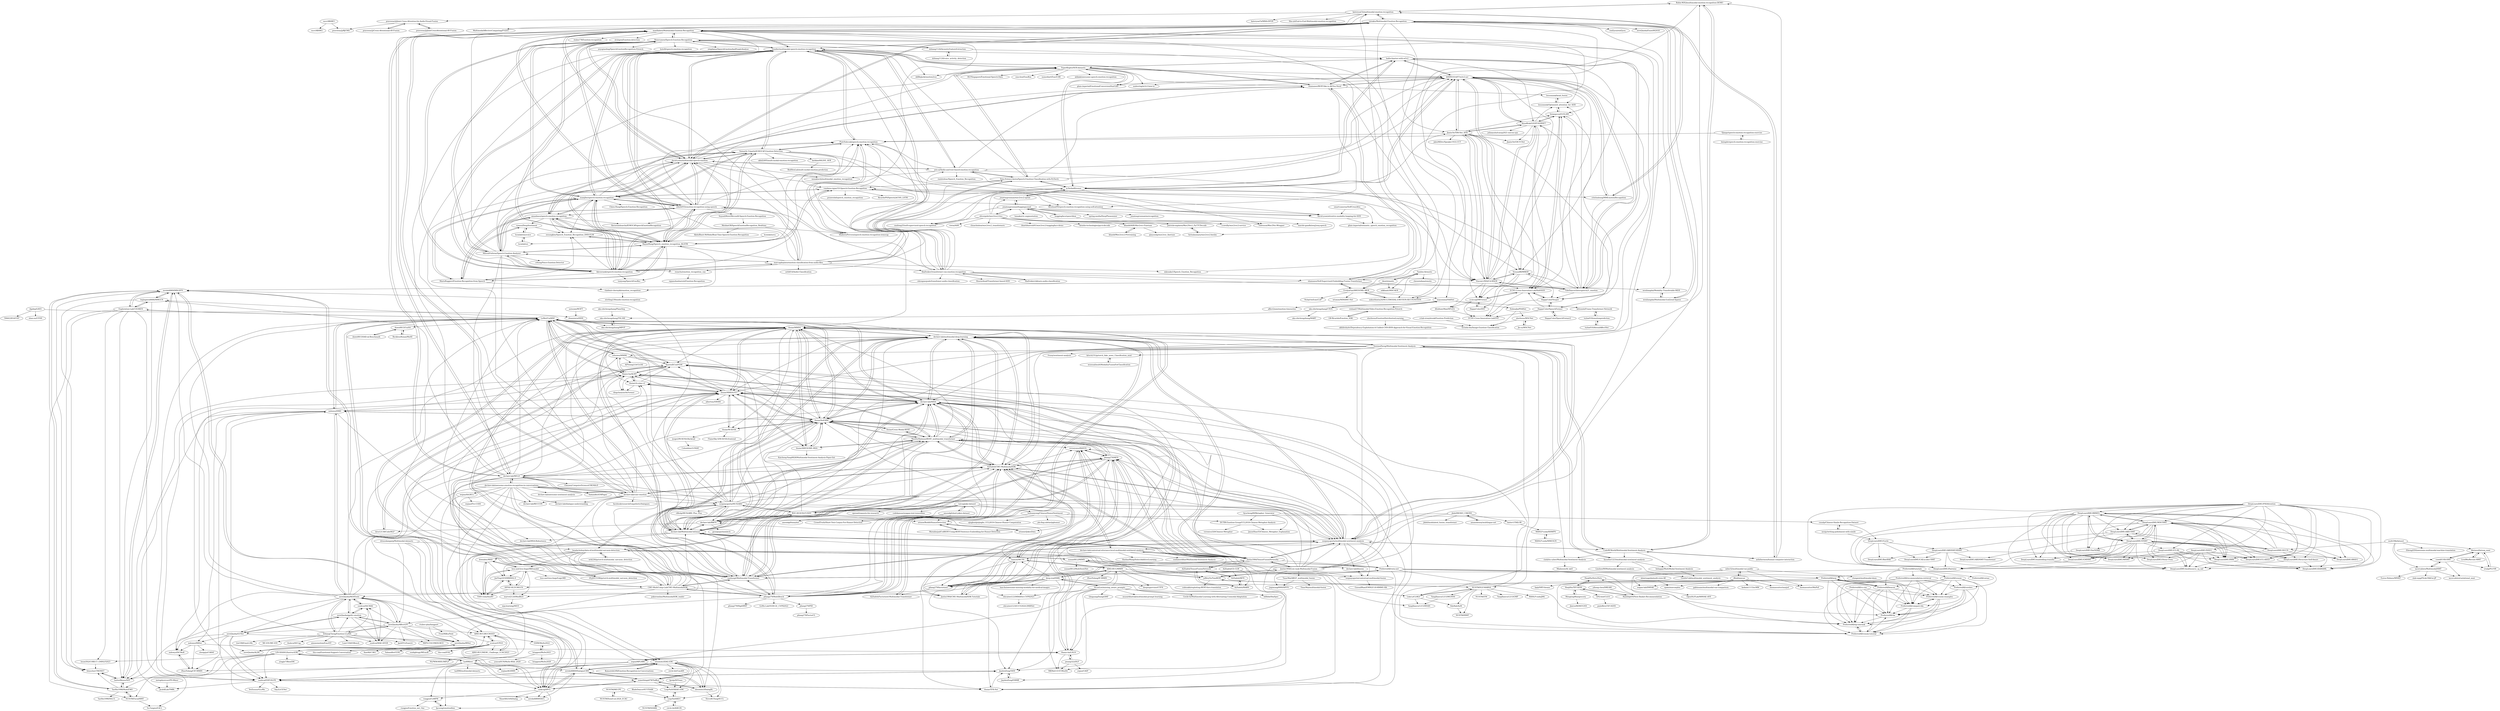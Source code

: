digraph G {
"sherleens/EmotionDistributionLearning" -> "lucinda-lim/Image-Emotion-Classification"
"sherleens/EmotionDistributionLearning" -> "akhileshydv/Dependency-Exploitation-A-Unified-CNN-RNN-Approach-for-Visual-Emotion-Recognition"
"maelfabien/Multimodal-Emotion-Recognition" -> "tzirakis/Multimodal-Emotion-Recognition"
"maelfabien/Multimodal-Emotion-Recognition" -> "Demfier/multimodal-speech-emotion-recognition"
"maelfabien/Multimodal-Emotion-Recognition" -> "otaha178/Emotion-recognition" ["e"=1]
"maelfabien/Multimodal-Emotion-Recognition" -> "declare-lab/MELD"
"maelfabien/Multimodal-Emotion-Recognition" -> "david-yoon/multimodal-speech-emotion"
"maelfabien/Multimodal-Emotion-Recognition" -> "declare-lab/multimodal-deep-learning"
"maelfabien/Multimodal-Emotion-Recognition" -> "atulapra/Emotion-detection" ["e"=1]
"maelfabien/Multimodal-Emotion-Recognition" -> "thuiar/MMSA"
"maelfabien/Multimodal-Emotion-Recognition" -> "x4nth055/emotion-recognition-using-speech"
"maelfabien/Multimodal-Emotion-Recognition" -> "soujanyaporia/multimodal-sentiment-analysis"
"maelfabien/Multimodal-Emotion-Recognition" -> "declare-lab/conv-emotion"
"maelfabien/Multimodal-Emotion-Recognition" -> "katerynaCh/multimodal-emotion-recognition"
"maelfabien/Multimodal-Emotion-Recognition" -> "ankurbhatia24/MULTIMODAL-EMOTION-RECOGNITION"
"maelfabien/Multimodal-Emotion-Recognition" -> "A2Zadeh/CMU-MultimodalSDK"
"maelfabien/Multimodal-Emotion-Recognition" -> "Renovamen/Speech-Emotion-Recognition"
"declare-lab/conv-emotion" -> "declare-lab/MELD"
"declare-lab/conv-emotion" -> "declare-lab/awesome-emotion-recognition-in-conversations"
"declare-lab/conv-emotion" -> "declare-lab/RECCON" ["e"=1]
"declare-lab/conv-emotion" -> "A2Zadeh/CMU-MultimodalSDK"
"declare-lab/conv-emotion" -> "yaohungt/Multimodal-Transformer"
"declare-lab/conv-emotion" -> "soujanyaporia/multimodal-sentiment-analysis"
"declare-lab/conv-emotion" -> "declare-lab/multimodal-deep-learning"
"declare-lab/conv-emotion" -> "Demfier/multimodal-speech-emotion-recognition"
"declare-lab/conv-emotion" -> "thuiar/MMSA"
"declare-lab/conv-emotion" -> "facebookresearch/EmpatheticDialogues" ["e"=1]
"declare-lab/conv-emotion" -> "declare-lab/dialogue-understanding" ["e"=1]
"declare-lab/conv-emotion" -> "maelfabien/Multimodal-Emotion-Recognition"
"declare-lab/conv-emotion" -> "david-yoon/multimodal-speech-emotion"
"declare-lab/conv-emotion" -> "soujanyaporia/MUStARD"
"declare-lab/conv-emotion" -> "shenwzh3/DAG-ERC"
"xunan0812/MIMN" -> "PreferredAI/vista-net"
"xunan0812/MIMN" -> "jefferyYu/TomBERT"
"xunan0812/MIMN" -> "headacheboy/data-of-multimodal-sarcasm-detection"
"xunan0812/MIMN" -> "xunan0812/MultiSentiNet"
"x4nth055/emotion-recognition-using-speech" -> "Renovamen/Speech-Emotion-Recognition"
"x4nth055/emotion-recognition-using-speech" -> "xuanjihe/speech-emotion-recognition"
"x4nth055/emotion-recognition-using-speech" -> "hkveeranki/speech-emotion-recognition"
"x4nth055/emotion-recognition-using-speech" -> "Demfier/multimodal-speech-emotion-recognition"
"x4nth055/emotion-recognition-using-speech" -> "MiteshPuthran/Speech-Emotion-Analyzer"
"x4nth055/emotion-recognition-using-speech" -> "RayanWang/Speech_emotion_recognition_BLSTM"
"x4nth055/emotion-recognition-using-speech" -> "marcogdepinto/emotion-classification-from-audio-files"
"x4nth055/emotion-recognition-using-speech" -> "david-yoon/multimodal-speech-emotion"
"x4nth055/emotion-recognition-using-speech" -> "maelfabien/Multimodal-Emotion-Recognition"
"x4nth055/emotion-recognition-using-speech" -> "amanbasu/speech-emotion-recognition"
"x4nth055/emotion-recognition-using-speech" -> "SuyashMore/MevonAI-Speech-Emotion-Recognition"
"x4nth055/emotion-recognition-using-speech" -> "SuperKogito/SER-datasets"
"x4nth055/emotion-recognition-using-speech" -> "b04901014/FT-w2v2-ser"
"x4nth055/emotion-recognition-using-speech" -> "PiotrSobczak/speech-emotion-recognition"
"x4nth055/emotion-recognition-using-speech" -> "IliaZenkov/transformer-cnn-emotion-recognition"
"MiteshPuthran/Speech-Emotion-Analyzer" -> "Renovamen/Speech-Emotion-Recognition"
"MiteshPuthran/Speech-Emotion-Analyzer" -> "x4nth055/emotion-recognition-using-speech"
"MiteshPuthran/Speech-Emotion-Analyzer" -> "xuanjihe/speech-emotion-recognition"
"MiteshPuthran/Speech-Emotion-Analyzer" -> "Demfier/multimodal-speech-emotion-recognition"
"MiteshPuthran/Speech-Emotion-Analyzer" -> "RayanWang/Speech_emotion_recognition_BLSTM"
"MiteshPuthran/Speech-Emotion-Analyzer" -> "marcogdepinto/emotion-classification-from-audio-files"
"MiteshPuthran/Speech-Emotion-Analyzer" -> "hkveeranki/speech-emotion-recognition"
"MiteshPuthran/Speech-Emotion-Analyzer" -> "david-yoon/multimodal-speech-emotion"
"MiteshPuthran/Speech-Emotion-Analyzer" -> "maelfabien/Multimodal-Emotion-Recognition"
"MiteshPuthran/Speech-Emotion-Analyzer" -> "rezachu/emotion_recognition_cnn"
"MiteshPuthran/Speech-Emotion-Analyzer" -> "declare-lab/conv-emotion"
"MiteshPuthran/Speech-Emotion-Analyzer" -> "declare-lab/MELD"
"MiteshPuthran/Speech-Emotion-Analyzer" -> "crhung/Voice-Emotion-Detector"
"MiteshPuthran/Speech-Emotion-Analyzer" -> "amanbasu/speech-emotion-recognition"
"MiteshPuthran/Speech-Emotion-Analyzer" -> "SuperKogito/SER-datasets"
"Demfier/multimodal-speech-emotion-recognition" -> "david-yoon/multimodal-speech-emotion"
"Demfier/multimodal-speech-emotion-recognition" -> "xuanjihe/speech-emotion-recognition"
"Demfier/multimodal-speech-emotion-recognition" -> "aris-ai/Audio-and-text-based-emotion-recognition"
"Demfier/multimodal-speech-emotion-recognition" -> "PiotrSobczak/speech-emotion-recognition"
"Demfier/multimodal-speech-emotion-recognition" -> "shamanez/BERT-like-is-All-You-Need"
"Demfier/multimodal-speech-emotion-recognition" -> "tzirakis/Multimodal-Emotion-Recognition"
"Demfier/multimodal-speech-emotion-recognition" -> "Samarth-Tripathi/IEMOCAP-Emotion-Detection"
"Demfier/multimodal-speech-emotion-recognition" -> "Renovamen/Speech-Emotion-Recognition"
"Demfier/multimodal-speech-emotion-recognition" -> "x4nth055/emotion-recognition-using-speech"
"Demfier/multimodal-speech-emotion-recognition" -> "IliaZenkov/transformer-cnn-emotion-recognition"
"Demfier/multimodal-speech-emotion-recognition" -> "RayanWang/Speech_emotion_recognition_BLSTM"
"Demfier/multimodal-speech-emotion-recognition" -> "habla-liaa/ser-with-w2v2"
"Demfier/multimodal-speech-emotion-recognition" -> "maelfabien/Multimodal-Emotion-Recognition"
"Demfier/multimodal-speech-emotion-recognition" -> "SuperKogito/SER-datasets"
"Demfier/multimodal-speech-emotion-recognition" -> "hkveeranki/speech-emotion-recognition"
"Renovamen/Speech-Emotion-Recognition" -> "x4nth055/emotion-recognition-using-speech"
"Renovamen/Speech-Emotion-Recognition" -> "Demfier/multimodal-speech-emotion-recognition"
"Renovamen/Speech-Emotion-Recognition" -> "xuanjihe/speech-emotion-recognition"
"Renovamen/Speech-Emotion-Recognition" -> "MiteshPuthran/Speech-Emotion-Analyzer"
"Renovamen/Speech-Emotion-Recognition" -> "yeyupiaoling/SpeechEmotionRecognition-Pytorch" ["e"=1]
"Renovamen/Speech-Emotion-Recognition" -> "hkveeranki/speech-emotion-recognition"
"Renovamen/Speech-Emotion-Recognition" -> "david-yoon/multimodal-speech-emotion"
"Renovamen/Speech-Emotion-Recognition" -> "RayanWang/Speech_emotion_recognition_BLSTM"
"Renovamen/Speech-Emotion-Recognition" -> "Jiaxin-Ye/TIM-Net_SER"
"Renovamen/Speech-Emotion-Recognition" -> "zlzhang1124/AcousticFeatureExtraction"
"Renovamen/Speech-Emotion-Recognition" -> "ddlBoJack/emotion2vec" ["e"=1]
"Renovamen/Speech-Emotion-Recognition" -> "Vincent-ZHQ/CA-MSER"
"Renovamen/Speech-Emotion-Recognition" -> "hotelll/speech-emotion-recognition"
"Renovamen/Speech-Emotion-Recognition" -> "maelfabien/Multimodal-Emotion-Recognition"
"Renovamen/Speech-Emotion-Recognition" -> "yingdajun/SpeechEmotionAndPeopleAnalyse" ["e"=1]
"RayanWang/Speech_emotion_recognition_BLSTM" -> "xuanjihe/speech-emotion-recognition"
"RayanWang/Speech_emotion_recognition_BLSTM" -> "hkveeranki/speech-emotion-recognition"
"RayanWang/Speech_emotion_recognition_BLSTM" -> "eesungkim/Speech_Emotion_Recognition_DNN-ELM"
"RayanWang/Speech_emotion_recognition_BLSTM" -> "amanbasu/speech-emotion-recognition"
"RayanWang/Speech_emotion_recognition_BLSTM" -> "MarioRuggieri/Emotion-Recognition-from-Speech"
"RayanWang/Speech_emotion_recognition_BLSTM" -> "david-yoon/multimodal-speech-emotion"
"RayanWang/Speech_emotion_recognition_BLSTM" -> "Samarth-Tripathi/IEMOCAP-Emotion-Detection"
"RayanWang/Speech_emotion_recognition_BLSTM" -> "tzaiyang/SpeechEmoRec"
"RayanWang/Speech_emotion_recognition_BLSTM" -> "Demfier/multimodal-speech-emotion-recognition"
"RayanWang/Speech_emotion_recognition_BLSTM" -> "vandana-rajan/1D-Speech-Emotion-Recognition"
"RayanWang/Speech_emotion_recognition_BLSTM" -> "PiotrSobczak/speech-emotion-recognition"
"RayanWang/Speech_emotion_recognition_BLSTM" -> "x4nth055/emotion-recognition-using-speech"
"RayanWang/Speech_emotion_recognition_BLSTM" -> "Renovamen/Speech-Emotion-Recognition"
"RayanWang/Speech_emotion_recognition_BLSTM" -> "vladimir-chernykh/emotion_recognition"
"RayanWang/Speech_emotion_recognition_BLSTM" -> "MiteshPuthran/Speech-Emotion-Analyzer"
"david-yoon/multimodal-speech-emotion" -> "Demfier/multimodal-speech-emotion-recognition"
"david-yoon/multimodal-speech-emotion" -> "aris-ai/Audio-and-text-based-emotion-recognition"
"david-yoon/multimodal-speech-emotion" -> "xuanjihe/speech-emotion-recognition"
"david-yoon/multimodal-speech-emotion" -> "RayanWang/Speech_emotion_recognition_BLSTM"
"david-yoon/multimodal-speech-emotion" -> "shamanez/BERT-like-is-All-You-Need"
"david-yoon/multimodal-speech-emotion" -> "tzirakis/Multimodal-Emotion-Recognition"
"david-yoon/multimodal-speech-emotion" -> "PiotrSobczak/speech-emotion-recognition"
"david-yoon/multimodal-speech-emotion" -> "david-yoon/attentive-modality-hopping-for-SER"
"david-yoon/multimodal-speech-emotion" -> "mmakiuchi/multimodal_emotion_recognition"
"david-yoon/multimodal-speech-emotion" -> "hkveeranki/speech-emotion-recognition"
"david-yoon/multimodal-speech-emotion" -> "Samarth-Tripathi/IEMOCAP-Emotion-Detection"
"david-yoon/multimodal-speech-emotion" -> "amanbasu/speech-emotion-recognition"
"david-yoon/multimodal-speech-emotion" -> "Renovamen/Speech-Emotion-Recognition"
"david-yoon/multimodal-speech-emotion" -> "x4nth055/emotion-recognition-using-speech"
"david-yoon/multimodal-speech-emotion" -> "maelfabien/Multimodal-Emotion-Recognition"
"yaohungt/Multimodal-Transformer" -> "A2Zadeh/CMU-MultimodalSDK"
"yaohungt/Multimodal-Transformer" -> "thuiar/MMSA"
"yaohungt/Multimodal-Transformer" -> "declare-lab/MISA"
"yaohungt/Multimodal-Transformer" -> "WasifurRahman/BERT_multimodal_transformer"
"yaohungt/Multimodal-Transformer" -> "declare-lab/multimodal-deep-learning"
"yaohungt/Multimodal-Transformer" -> "thuiar/Self-MM"
"yaohungt/Multimodal-Transformer" -> "pliang279/MultiBench"
"yaohungt/Multimodal-Transformer" -> "soujanyaporia/multimodal-sentiment-analysis"
"yaohungt/Multimodal-Transformer" -> "Justin1904/Low-rank-Multimodal-Fusion"
"yaohungt/Multimodal-Transformer" -> "pliang279/MFN"
"yaohungt/Multimodal-Transformer" -> "Justin1904/TensorFusionNetworks"
"yaohungt/Multimodal-Transformer" -> "declare-lab/Multimodal-Infomax"
"yaohungt/Multimodal-Transformer" -> "LeMei/UniMSE"
"yaohungt/Multimodal-Transformer" -> "thuiar/MMSA-FET"
"yaohungt/Multimodal-Transformer" -> "CMU-MultiComp-Lab/CMU-MultimodalSDK"
"hkveeranki/speech-emotion-recognition" -> "xuanjihe/speech-emotion-recognition"
"hkveeranki/speech-emotion-recognition" -> "RayanWang/Speech_emotion_recognition_BLSTM"
"hkveeranki/speech-emotion-recognition" -> "x4nth055/emotion-recognition-using-speech"
"hkveeranki/speech-emotion-recognition" -> "david-yoon/multimodal-speech-emotion"
"hkveeranki/speech-emotion-recognition" -> "Demfier/multimodal-speech-emotion-recognition"
"hkveeranki/speech-emotion-recognition" -> "Renovamen/Speech-Emotion-Recognition"
"hkveeranki/speech-emotion-recognition" -> "amanbasu/speech-emotion-recognition"
"hkveeranki/speech-emotion-recognition" -> "marcogdepinto/emotion-classification-from-audio-files"
"hkveeranki/speech-emotion-recognition" -> "MiteshPuthran/Speech-Emotion-Analyzer"
"hkveeranki/speech-emotion-recognition" -> "vandana-rajan/1D-Speech-Emotion-Recognition"
"hkveeranki/speech-emotion-recognition" -> "tzaiyang/SpeechEmoRec"
"hkveeranki/speech-emotion-recognition" -> "MarioRuggieri/Emotion-Recognition-from-Speech"
"hkveeranki/speech-emotion-recognition" -> "eesungkim/Speech_Emotion_Recognition_DNN-ELM"
"hkveeranki/speech-emotion-recognition" -> "Samarth-Tripathi/IEMOCAP-Emotion-Detection"
"hkveeranki/speech-emotion-recognition" -> "PiotrSobczak/speech-emotion-recognition"
"PiotrSobczak/speech-emotion-recognition" -> "ShaheenPerveen/speech-emotion-recognition-iemocap"
"PiotrSobczak/speech-emotion-recognition" -> "david-yoon/attentive-modality-hopping-for-SER"
"PiotrSobczak/speech-emotion-recognition" -> "Demfier/multimodal-speech-emotion-recognition"
"PiotrSobczak/speech-emotion-recognition" -> "Samarth-Tripathi/IEMOCAP-Emotion-Detection"
"Justin1904/Low-rank-Multimodal-Fusion" -> "Justin1904/TensorFusionNetworks"
"Justin1904/Low-rank-Multimodal-Fusion" -> "yaohungt/Multimodal-Transformer"
"Justin1904/Low-rank-Multimodal-Fusion" -> "pliang279/MFN"
"Justin1904/Low-rank-Multimodal-Fusion" -> "pliang279/factorized"
"Justin1904/Low-rank-Multimodal-Fusion" -> "declare-lab/MISA"
"Justin1904/Low-rank-Multimodal-Fusion" -> "A2Zadeh/CMU-MultimodalSDK"
"Justin1904/Low-rank-Multimodal-Fusion" -> "WasifurRahman/BERT_multimodal_transformer"
"Justin1904/Low-rank-Multimodal-Fusion" -> "TmacMai/ARGF_multimodal_fusion"
"Justin1904/Low-rank-Multimodal-Fusion" -> "jiajiatang0000/HPFN"
"Justin1904/Low-rank-Multimodal-Fusion" -> "thuiar/Self-MM"
"Justin1904/Low-rank-Multimodal-Fusion" -> "soujanyaporia/multimodal-sentiment-analysis"
"Justin1904/Low-rank-Multimodal-Fusion" -> "declare-lab/Multimodal-Infomax"
"Justin1904/Low-rank-Multimodal-Fusion" -> "declare-lab/multimodal-deep-learning"
"Justin1904/Low-rank-Multimodal-Fusion" -> "soujanyaporia/contextual-multimodal-fusion"
"Justin1904/Low-rank-Multimodal-Fusion" -> "thuiar/MMSA-FET"
"declare-lab/MELD" -> "declare-lab/conv-emotion"
"declare-lab/MELD" -> "A2Zadeh/CMU-MultimodalSDK"
"declare-lab/MELD" -> "tzirakis/Multimodal-Emotion-Recognition"
"declare-lab/MELD" -> "maelfabien/Multimodal-Emotion-Recognition"
"declare-lab/MELD" -> "declare-lab/awesome-emotion-recognition-in-conversations"
"declare-lab/MELD" -> "yaohungt/Multimodal-Transformer"
"declare-lab/MELD" -> "Demfier/multimodal-speech-emotion-recognition"
"declare-lab/MELD" -> "thuiar/MMSA"
"declare-lab/MELD" -> "declare-lab/RECCON" ["e"=1]
"declare-lab/MELD" -> "CheyneyComputerScience/CREMA-D" ["e"=1]
"declare-lab/MELD" -> "declare-lab/multimodal-deep-learning"
"declare-lab/MELD" -> "declare-lab/MISA"
"declare-lab/MELD" -> "hujingwen6666/MMGCN"
"declare-lab/MELD" -> "soujanyaporia/MUStARD"
"declare-lab/MELD" -> "LeMei/UniMSE"
"wxjiao/HiGRUs" -> "wxjiao/AGHMN"
"wxjiao/HiGRUs" -> "wxjiao/Pre-CODE"
"soujanyaporia/multimodal-sentiment-analysis" -> "declare-lab/contextual-utterance-level-multimodal-sentiment-analysis"
"soujanyaporia/multimodal-sentiment-analysis" -> "A2Zadeh/CMU-MultimodalSDK"
"soujanyaporia/multimodal-sentiment-analysis" -> "declare-lab/multimodal-deep-learning"
"soujanyaporia/multimodal-sentiment-analysis" -> "thuiar/MMSA"
"soujanyaporia/multimodal-sentiment-analysis" -> "Justin1904/TensorFusionNetworks"
"soujanyaporia/multimodal-sentiment-analysis" -> "declare-lab/Multimodal-Infomax"
"soujanyaporia/multimodal-sentiment-analysis" -> "yaohungt/Multimodal-Transformer"
"soujanyaporia/multimodal-sentiment-analysis" -> "WasifurRahman/BERT_multimodal_transformer"
"soujanyaporia/multimodal-sentiment-analysis" -> "declare-lab/MISA"
"soujanyaporia/multimodal-sentiment-analysis" -> "thuiar/Self-MM"
"soujanyaporia/multimodal-sentiment-analysis" -> "soujanyaporia/contextual-multimodal-fusion"
"soujanyaporia/multimodal-sentiment-analysis" -> "PreferredAI/vista-net"
"soujanyaporia/multimodal-sentiment-analysis" -> "declare-lab/hfusion"
"soujanyaporia/multimodal-sentiment-analysis" -> "pliang279/MFN"
"soujanyaporia/multimodal-sentiment-analysis" -> "CodeREWorld/Multimodal-Sentiment-Analysis"
"WasifurRahman/BERT_multimodal_transformer" -> "declare-lab/MISA"
"WasifurRahman/BERT_multimodal_transformer" -> "yaohungt/Multimodal-Transformer"
"WasifurRahman/BERT_multimodal_transformer" -> "declare-lab/BBFN"
"WasifurRahman/BERT_multimodal_transformer" -> "thuiar/Self-MM"
"WasifurRahman/BERT_multimodal_transformer" -> "declare-lab/Multimodal-Infomax"
"WasifurRahman/BERT_multimodal_transformer" -> "thuiar/MMSA-FET"
"WasifurRahman/BERT_multimodal_transformer" -> "victorywys/RAVEN"
"WasifurRahman/BERT_multimodal_transformer" -> "thuiar/AWESOME-MSA"
"WasifurRahman/BERT_multimodal_transformer" -> "A2Zadeh/CMU-MultimodalSDK"
"WasifurRahman/BERT_multimodal_transformer" -> "thuiar/Cross-Modal-BERT"
"WasifurRahman/BERT_multimodal_transformer" -> "pliang279/MFN"
"WasifurRahman/BERT_multimodal_transformer" -> "thuiar/MMSA"
"WasifurRahman/BERT_multimodal_transformer" -> "soujanyaporia/multimodal-sentiment-analysis"
"WasifurRahman/BERT_multimodal_transformer" -> "pliang279/factorized"
"WasifurRahman/BERT_multimodal_transformer" -> "declare-lab/multimodal-deep-learning"
"ihpdep/LDES" -> "zhanxinrui/HDN"
"ihpdep/LDES" -> "zhan-xu/CFNN"
"ihpdep/LDES" -> "594422814/UDT" ["e"=1]
"soujanyaporia/MUStARD" -> "headacheboy/data-of-multimodal-sarcasm-detection"
"soujanyaporia/MUStARD" -> "ROC-HCI/UR-FUNNY"
"soujanyaporia/MUStARD" -> "cfiltnlp/MUStARD_Plus_Plus"
"soujanyaporia/MUStARD" -> "declare-lab/multimodal-deep-learning"
"soujanyaporia/MUStARD" -> "thuiar/Self-MM"
"soujanyaporia/MUStARD" -> "declare-lab/BBFN"
"soujanyaporia/MUStARD" -> "thuiar/MMSA"
"soujanyaporia/MUStARD" -> "WasifurRahman/BERT_multimodal_transformer"
"soujanyaporia/MUStARD" -> "A2Zadeh/CMU-MultimodalSDK"
"soujanyaporia/MUStARD" -> "LeMei/UniMSE"
"soujanyaporia/MUStARD" -> "declare-lab/Multimodal-Infomax"
"soujanyaporia/MUStARD" -> "yaohungt/Multimodal-Transformer"
"soujanyaporia/MUStARD" -> "soujanyaporia/multimodal-sentiment-analysis"
"soujanyaporia/MUStARD" -> "zerohd4869/MM-DFN"
"soujanyaporia/MUStARD" -> "pliang279/MultiBench"
"cnunlp/Chinese-Simile-Recognition-Dataset" -> "mrzjy/writing-polishment-with-simile"
"cnunlp/Chinese-Simile-Recognition-Dataset" -> "DeepLearnXMU/Cyclic"
"asfathermou/human-computer-interaction" -> "CodeREWorld/Multimodal-Sentiment-Analysis"
"asfathermou/human-computer-interaction" -> "Robin-WZQ/multimodal-emotion-recognition-DEMO"
"asfathermou/human-computer-interaction" -> "tzirakis/Multimodal-Emotion-Recognition"
"xuanjihe/speech-emotion-recognition" -> "RayanWang/Speech_emotion_recognition_BLSTM"
"xuanjihe/speech-emotion-recognition" -> "hkveeranki/speech-emotion-recognition"
"xuanjihe/speech-emotion-recognition" -> "Demfier/multimodal-speech-emotion-recognition"
"xuanjihe/speech-emotion-recognition" -> "david-yoon/multimodal-speech-emotion"
"xuanjihe/speech-emotion-recognition" -> "x4nth055/emotion-recognition-using-speech"
"xuanjihe/speech-emotion-recognition" -> "vandana-rajan/1D-Speech-Emotion-Recognition"
"xuanjihe/speech-emotion-recognition" -> "Samarth-Tripathi/IEMOCAP-Emotion-Detection"
"xuanjihe/speech-emotion-recognition" -> "amanbasu/speech-emotion-recognition"
"xuanjihe/speech-emotion-recognition" -> "Renovamen/Speech-Emotion-Recognition"
"xuanjihe/speech-emotion-recognition" -> "MarioRuggieri/Emotion-Recognition-from-Speech"
"xuanjihe/speech-emotion-recognition" -> "MiteshPuthran/Speech-Emotion-Analyzer"
"xuanjihe/speech-emotion-recognition" -> "PiotrSobczak/speech-emotion-recognition"
"xuanjihe/speech-emotion-recognition" -> "eesungkim/Speech_Emotion_Recognition_DNN-ELM"
"xuanjihe/speech-emotion-recognition" -> "KrishnaDN/speech-emotion-recognition-using-self-attention"
"xuanjihe/speech-emotion-recognition" -> "Chien-Hung/Speech-Emotion-Recognition"
"marcogdepinto/emotion-classification-from-audio-files" -> "Demfier/multimodal-speech-emotion-recognition"
"marcogdepinto/emotion-classification-from-audio-files" -> "x4nth055/emotion-recognition-using-speech"
"marcogdepinto/emotion-classification-from-audio-files" -> "MiteshPuthran/Speech-Emotion-Analyzer"
"marcogdepinto/emotion-classification-from-audio-files" -> "david-yoon/multimodal-speech-emotion"
"marcogdepinto/emotion-classification-from-audio-files" -> "hkveeranki/speech-emotion-recognition"
"marcogdepinto/emotion-classification-from-audio-files" -> "xuanjihe/speech-emotion-recognition"
"marcogdepinto/emotion-classification-from-audio-files" -> "Data-Science-kosta/Speech-Emotion-Classification-with-PyTorch"
"marcogdepinto/emotion-classification-from-audio-files" -> "RayanWang/Speech_emotion_recognition_BLSTM"
"marcogdepinto/emotion-classification-from-audio-files" -> "seth814/Audio-Classification" ["e"=1]
"marcogdepinto/emotion-classification-from-audio-files" -> "rezachu/emotion_recognition_cnn"
"marcogdepinto/emotion-classification-from-audio-files" -> "mkosaka1/Speech_Emotion_Recognition"
"marcogdepinto/emotion-classification-from-audio-files" -> "amanbasu/speech-emotion-recognition"
"marcogdepinto/emotion-classification-from-audio-files" -> "IliaZenkov/transformer-cnn-emotion-recognition"
"marcogdepinto/emotion-classification-from-audio-files" -> "aris-ai/Audio-and-text-based-emotion-recognition"
"marcogdepinto/emotion-classification-from-audio-files" -> "maelfabien/Multimodal-Emotion-Recognition"
"mhw32/multimodal-vae-public" -> "iffsid/mmvae"
"mhw32/multimodal-vae-public" -> "seqam-lab/DMVAE"
"mhw32/multimodal-vae-public" -> "pliang279/factorized"
"mhw32/multimodal-vae-public" -> "thomassutter/MoPoE"
"mhw32/multimodal-vae-public" -> "ztangent/multimodal-dmm"
"vandana-rajan/1D-Speech-Emotion-Recognition" -> "xuanjihe/speech-emotion-recognition"
"vandana-rajan/1D-Speech-Emotion-Recognition" -> "RicardoP0/Speech2dCNN_LSTM"
"vandana-rajan/1D-Speech-Emotion-Recognition" -> "KrishnaDN/speech-emotion-recognition-using-self-attention"
"vandana-rajan/1D-Speech-Emotion-Recognition" -> "RayanWang/Speech_emotion_recognition_BLSTM"
"vandana-rajan/1D-Speech-Emotion-Recognition" -> "PiotrSobczak/speech-emotion-recognition"
"vandana-rajan/1D-Speech-Emotion-Recognition" -> "praweshd/speech_emotion_recognition"
"amanbasu/speech-emotion-recognition" -> "RayanWang/Speech_emotion_recognition_BLSTM"
"amanbasu/speech-emotion-recognition" -> "xuanjihe/speech-emotion-recognition"
"amanbasu/speech-emotion-recognition" -> "eesungkim/Speech_Emotion_Recognition_DNN-ELM"
"amanbasu/speech-emotion-recognition" -> "Samarth-Tripathi/IEMOCAP-Emotion-Detection"
"amanbasu/speech-emotion-recognition" -> "david-yoon/multimodal-speech-emotion"
"amanbasu/speech-emotion-recognition" -> "MarioRuggieri/Emotion-Recognition-from-Speech"
"amanbasu/speech-emotion-recognition" -> "vyassu/DeepSentiment"
"amanbasu/speech-emotion-recognition" -> "hkveeranki/speech-emotion-recognition"
"amanbasu/speech-emotion-recognition" -> "flaviorainhoavila/IEMOCAPspeechEmotionRecognition"
"yihong-chen/DREAM" -> "RandolphVI/Next-Basket-Recommendation"
"victorywys/RAVEN" -> "A2Zadeh/Factorized-Multimodal-Transformer"
"victorywys/RAVEN" -> "hainow/MCTN"
"victorywys/RAVEN" -> "pliang279/factorized"
"victorywys/RAVEN" -> "pliang279/MFN"
"headacheboy/data-of-multimodal-sarcasm-detection" -> "soujanyaporia/MUStARD"
"headacheboy/data-of-multimodal-sarcasm-detection" -> "wrk226/pytorch-multimodal_sarcasm_detection"
"headacheboy/data-of-multimodal-sarcasm-detection" -> "less-and-less-bugs/HKEmodel"
"headacheboy/data-of-multimodal-sarcasm-detection" -> "xunan0812/MIMN"
"headacheboy/data-of-multimodal-sarcasm-detection" -> "ROC-HCI/UR-FUNNY"
"headacheboy/data-of-multimodal-sarcasm-detection" -> "JoeYing1019/MMSD2.0"
"headacheboy/data-of-multimodal-sarcasm-detection" -> "HITSZ-HLT/CMGCN"
"headacheboy/data-of-multimodal-sarcasm-detection" -> "marvel2120/MsdBert"
"headacheboy/data-of-multimodal-sarcasm-detection" -> "TIAN-viola/DynRT"
"headacheboy/data-of-multimodal-sarcasm-detection" -> "YangXiaocui1215/MVAN"
"headacheboy/data-of-multimodal-sarcasm-detection" -> "ZLJ2015106/pytorch-multimodal_sarcasm_detection"
"headacheboy/data-of-multimodal-sarcasm-detection" -> "Link-Li/CLMLF"
"headacheboy/data-of-multimodal-sarcasm-detection" -> "downdric/MSD"
"headacheboy/data-of-multimodal-sarcasm-detection" -> "jefferyYu/TomBERT"
"HaojiHu/Sets2Sets" -> "HaojiHu/TIFUKNN"
"HaojiHu/Sets2Sets" -> "PreferredAI/beacon"
"PreferredAI/tutorials" -> "PreferredAI/mp-simrank"
"PreferredAI/tutorials" -> "PreferredAI/cornac" ["e"=1]
"PreferredAI/tutorials" -> "PreferredAI/cerebro"
"PreferredAI/tutorials" -> "PreferredAI/recommendation-retrieval"
"PreferredAI/tutorials" -> "PreferredAI/mrg"
"PreferredAI/tutorials" -> "PreferredAI/beacon"
"PreferredAI/tutorials" -> "PreferredAI/venom"
"PreferredAI/venom" -> "PreferredAI/mp-simrank"
"PreferredAI/venom" -> "PreferredAI/venom-tutorial"
"PreferredAI/venom" -> "PreferredAI/venom-examples"
"PreferredAI/venom" -> "PreferredAI/compare-lda"
"PreferredAI/venom" -> "PreferredAI/cerebro"
"PreferredAI/venom" -> "PreferredAI/cbs"
"PreferredAI/venom" -> "PreferredAI/beacon"
"PreferredAI/mp-simrank" -> "PreferredAI/venom-tutorial"
"PreferredAI/venom-tutorial" -> "PreferredAI/mp-simrank"
"PreferredAI/venom-tutorial" -> "PreferredAI/cbs"
"PreferredAI/venom-examples" -> "PreferredAI/cbs"
"PreferredAI/venom-examples" -> "PreferredAI/mp-simrank"
"PreferredAI/venom-examples" -> "PreferredAI/venom-tutorial"
"PreferredAI/venom-examples" -> "PreferredAI/compare-lda"
"PreferredAI/vista-net" -> "xunan0812/MIMN"
"PreferredAI/vista-net" -> "PreferredAI/compare-lda"
"PreferredAI/vista-net" -> "PreferredAI/cbs"
"PreferredAI/vista-net" -> "PreferredAI/mp-simrank"
"PreferredAI/vista-net" -> "PreferredAI/venom-tutorial"
"PreferredAI/vista-net" -> "jefferyYu/TomBERT"
"PreferredAI/vista-net" -> "PreferredAI/mrg"
"PreferredAI/vs-cnn" -> "PreferredAI/venom-examples"
"PreferredAI/vs-cnn" -> "PreferredAI/cbs"
"PreferredAI/vs-cnn" -> "PreferredAI/mp-simrank"
"PreferredAI/vs-cnn" -> "PreferredAI/venom-tutorial"
"PreferredAI/vs-cnn" -> "PreferredAI/compare-lda"
"PreferredAI/recommendation-retrieval" -> "PreferredAI/mp-simrank"
"PreferredAI/recommendation-retrieval" -> "PreferredAI/venom-examples"
"PreferredAI/recommendation-retrieval" -> "PreferredAI/cbs"
"PreferredAI/recommendation-retrieval" -> "PreferredAI/venom-tutorial"
"PreferredAI/recommendation-retrieval" -> "PreferredAI/compare-lda"
"PreferredAI/recommendation-retrieval" -> "PreferredAI/cerebro"
"PreferredAI/compare-lda" -> "PreferredAI/cbs"
"PreferredAI/compare-lda" -> "PreferredAI/mp-simrank"
"PreferredAI/compare-lda" -> "PreferredAI/venom-tutorial"
"PreferredAI/compare-lda" -> "PreferredAI/venom-examples"
"PreferredAI/mrg" -> "PreferredAI/venom-examples"
"PreferredAI/mrg" -> "PreferredAI/cbs"
"PreferredAI/mrg" -> "PreferredAI/mp-simrank"
"PreferredAI/mrg" -> "PreferredAI/venom-tutorial"
"PreferredAI/mrg" -> "PreferredAI/compare-lda"
"PreferredAI/mrg" -> "PreferredAI/beacon"
"PreferredAI/mrg" -> "lipiji/NRT-theano"
"PreferredAI/cbs" -> "PreferredAI/mp-simrank"
"PreferredAI/cerebro" -> "PreferredAI/mp-simrank"
"PreferredAI/cerebro" -> "PreferredAI/cbs"
"PreferredAI/cerebro" -> "PreferredAI/venom-tutorial"
"PreferredAI/cerebro" -> "PreferredAI/compare-lda"
"PreferredAI/cerebro" -> "PreferredAI/venom-examples"
"Justin1904/TensorFusionNetworks" -> "Justin1904/Low-rank-Multimodal-Fusion"
"Justin1904/TensorFusionNetworks" -> "A2Zadeh/TensorFusionNetwork"
"Justin1904/TensorFusionNetworks" -> "A2Zadeh/CMU-MultimodalSDK"
"Justin1904/TensorFusionNetworks" -> "declare-lab/contextual-utterance-level-multimodal-sentiment-analysis"
"Justin1904/TensorFusionNetworks" -> "pliang279/MFN"
"Justin1904/TensorFusionNetworks" -> "declare-lab/MISA"
"Justin1904/TensorFusionNetworks" -> "declare-lab/Multimodal-Infomax"
"Justin1904/TensorFusionNetworks" -> "soujanyaporia/multimodal-sentiment-analysis"
"Justin1904/TensorFusionNetworks" -> "thuiar/Self-MM"
"Justin1904/TensorFusionNetworks" -> "victorywys/RAVEN"
"Justin1904/TensorFusionNetworks" -> "declare-lab/multimodal-deep-learning"
"Justin1904/TensorFusionNetworks" -> "yaohungt/Multimodal-Transformer"
"Justin1904/TensorFusionNetworks" -> "PreferredAI/vista-net"
"Justin1904/TensorFusionNetworks" -> "WasifurRahman/BERT_multimodal_transformer"
"Justin1904/TensorFusionNetworks" -> "declare-lab/BBFN"
"MarioRuggieri/Emotion-Recognition-from-Speech" -> "eesungkim/Speech_Emotion_Recognition_DNN-ELM"
"MarioRuggieri/Emotion-Recognition-from-Speech" -> "RayanWang/Speech_emotion_recognition_BLSTM"
"MarioRuggieri/Emotion-Recognition-from-Speech" -> "xuanjihe/speech-emotion-recognition"
"MarioRuggieri/Emotion-Recognition-from-Speech" -> "vladimir-chernykh/emotion_recognition"
"MarioRuggieri/Emotion-Recognition-from-Speech" -> "vyassu/DeepSentiment"
"MarioRuggieri/Emotion-Recognition-from-Speech" -> "amanbasu/speech-emotion-recognition"
"Samarth-Tripathi/IEMOCAP-Emotion-Detection" -> "PiotrSobczak/speech-emotion-recognition"
"Samarth-Tripathi/IEMOCAP-Emotion-Detection" -> "xuanjihe/speech-emotion-recognition"
"Samarth-Tripathi/IEMOCAP-Emotion-Detection" -> "Demfier/multimodal-speech-emotion-recognition"
"Samarth-Tripathi/IEMOCAP-Emotion-Detection" -> "RayanWang/Speech_emotion_recognition_BLSTM"
"Samarth-Tripathi/IEMOCAP-Emotion-Detection" -> "david-yoon/multimodal-speech-emotion"
"Samarth-Tripathi/IEMOCAP-Emotion-Detection" -> "amanbasu/speech-emotion-recognition"
"Samarth-Tripathi/IEMOCAP-Emotion-Detection" -> "ShaheenPerveen/speech-emotion-recognition-iemocap"
"Samarth-Tripathi/IEMOCAP-Emotion-Detection" -> "KrishnaDN/speech-emotion-recognition-using-self-attention"
"Samarth-Tripathi/IEMOCAP-Emotion-Detection" -> "akhil2495/multi-modal-emotion-recognition"
"Samarth-Tripathi/IEMOCAP-Emotion-Detection" -> "vandana-rajan/1D-Speech-Emotion-Recognition"
"Samarth-Tripathi/IEMOCAP-Emotion-Detection" -> "flaviorainhoavila/IEMOCAPspeechEmotionRecognition"
"Samarth-Tripathi/IEMOCAP-Emotion-Detection" -> "david-yoon/attentive-modality-hopping-for-SER"
"Samarth-Tripathi/IEMOCAP-Emotion-Detection" -> "batikim09/LIVE_SER"
"A2Zadeh/TensorFusionNetwork" -> "A2Zadeh/MFN"
"A2Zadeh/TensorFusionNetwork" -> "A2Zadeh/MARN"
"A2Zadeh/MARN" -> "A2Zadeh/MFN"
"A2Zadeh/MARN" -> "A2Zadeh/TensorFusionNetwork"
"pliang279/MFN" -> "hainow/MCTN"
"pliang279/MFN" -> "victorywys/RAVEN"
"pliang279/MFN" -> "Justin1904/CMU-MultimodalSDK-Tutorials"
"pliang279/MFN" -> "Justin1904/TensorFusionNetworks"
"pliang279/MFN" -> "ROC-HCI/UR-FUNNY"
"pliang279/MFN" -> "thuiar/Self-MM"
"pliang279/MFN" -> "A2Zadeh/CMU-MultimodalSDK"
"pliang279/MFN" -> "declare-lab/MISA"
"pliang279/MFN" -> "WasifurRahman/BERT_multimodal_transformer"
"pliang279/MFN" -> "pliang279/factorized"
"pliang279/MFN" -> "declare-lab/Multimodal-Infomax"
"pliang279/MFN" -> "yaohungt/Multimodal-Transformer"
"YJango/speech-emotion-recognition-exercise" -> "lmingde/speech-emotion-recognition-exercise"
"YJango/speech-emotion-recognition-exercise" -> "PiotrSobczak/speech-emotion-recognition"
"hainow/MCTN" -> "pliang279/factorized"
"hainow/MCTN" -> "AIM3-RUC/MMIN"
"hainow/MCTN" -> "pliang279/MFN"
"hainow/MCTN" -> "victorywys/RAVEN"
"hainow/MCTN" -> "JaydenZeng/TATE"
"hainow/MCTN" -> "thuiar/TFR-Net"
"soujanyaporia/contextual-multimodal-fusion" -> "declare-lab/hfusion"
"soujanyaporia/contextual-multimodal-fusion" -> "GussailRaat/EMNLP-18-MMMU-BA"
"batikim09/LIVE_SER" -> "RedHenLab/multi-modal-emotion-prediction"
"rezachu/emotion_recognition_cnn" -> "rajamohanharesh/Emotion-Recognition"
"liuhuanyong/ChineseHumorSentiment" -> "qingbonlp/qingbo_CCL2019-Chinese-Humor-Computation"
"liuhuanyong/ChineseHumorSentiment" -> "pln-fing-udelar/pghumor" ["e"=1]
"liuhuanyong/ChineseHumorSentiment" -> "orionw/RedditHumorDetection"
"liuhuanyong/ChineseHumorSentiment" -> "Moradnejad/ColBERT-Using-BERT-Sentence-Embedding-for-Humor-Detection"
"liuhuanyong/ChineseHumorSentiment" -> "DUTIR-Emotion-Group/CCL2018-Chinese-Metaphor-Analysis"
"sherleens/WSCNet" -> "Jie-su/WSCNet"
"sherleens/WSCNet" -> "lucinda-lim/Image-Emotion-Classification"
"eesungkim/Speech_Emotion_Recognition_DNN-ELM" -> "RayanWang/Speech_emotion_recognition_BLSTM"
"multi30k/dataset" -> "libeineu/fairseq_mmt"
"multi30k/dataset" -> "iacercalixto/MultimodalNMT"
"multi30k/dataset" -> "cooelf/UVR-NMT"
"multi30k/dataset" -> "ZihengZZH/awesome-multimodal-machine-translation"
"multi30k/dataset" -> "DeepLearnXMU/DCCN"
"RandolphVI/Next-Basket-Recommendation" -> "HaojiHu/TIFUKNN"
"RandolphVI/Next-Basket-Recommendation" -> "HaojiHu/Sets2Sets"
"A2Zadeh/CE-CLM" -> "A2Zadeh/MFN"
"A2Zadeh/CE-CLM" -> "A2Zadeh/MARN"
"Justin1904/CMU-MultimodalSDK-Tutorials" -> "victorywys/RAVEN"
"Justin1904/CMU-MultimodalSDK-Tutorials" -> "pliang279/MFN"
"Justin1904/CMU-MultimodalSDK-Tutorials" -> "A2Zadeh/CMU-MultimodalSDK"
"pliang279/factorized" -> "hainow/MCTN"
"pliang279/factorized" -> "A2Zadeh/Factorized-Multimodal-Transformer"
"pliang279/factorized" -> "victorywys/RAVEN"
"A2Zadeh/MFN" -> "A2Zadeh/MARN"
"A2Zadeh/MFN" -> "A2Zadeh/TensorFusionNetwork"
"iacercalixto/MultimodalNMT" -> "iacercalixto/variational_mmt"
"iacercalixto/MultimodalNMT" -> "cooelf/UVR-NMT"
"iacercalixto/MultimodalNMT" -> "Eurus-Holmes/MNMT" ["e"=1]
"iacercalixto/MultimodalNMT" -> "nlab-mpg/Flickr30kEnt-JP"
"lmingde/speech-emotion-recognition-exercise" -> "YJango/speech-emotion-recognition-exercise"
"declare-lab/hfusion" -> "soujanyaporia/contextual-multimodal-fusion"
"MengtingWan/grocery" -> "HaojiHu/TIFUKNN"
"MengtingWan/grocery" -> "JimLiu96/MITGNN"
"DeepLearnXMU/RRWEL" -> "DeepLearnXMU/WDCNMT"
"DeepLearnXMU/RRWEL" -> "DeepLearnXMU/DAMAML"
"DeepLearnXMU/RRWEL" -> "DeepLearnXMU/ABD-NMT"
"DeepLearnXMU/RRWEL" -> "DeepLearnXMU/VNMT"
"DeepLearnXMU/RRWEL" -> "DeepLearnXMU/IMM"
"DeepLearnXMU/RRWEL" -> "DeepLearnXMU/VarNDRR"
"DeepLearnXMU/RRWEL" -> "DeepLearnXMU/MNMT"
"DeepLearnXMU/RRWEL" -> "DeepLearnXMU/CG-ASED"
"DeepLearnXMU/RRWEL" -> "DeepLearnXMU/multisource_cg_md"
"DeepLearnXMU/RRWEL" -> "DeepLearnXMU/Pairwise"
"DeepLearnXMU/RRWEL" -> "DeepLearnXMU/GMNMT"
"DeepLearnXMU/RRWEL" -> "DeepLearnXMU/embedding-transfer"
"DeepLearnXMU/RRWEL" -> "DeepLearnXMU/Otem-Utem"
"DeepLearnXMU/PSSAttention" -> "DeepLearnXMU/WDCNMT"
"DeepLearnXMU/PSSAttention" -> "DeepLearnXMU/VNMT"
"DeepLearnXMU/PSSAttention" -> "DeepLearnXMU/Structure-Self-Aware"
"DeepLearnXMU/PSSAttention" -> "DeepLearnXMU/DAMAML"
"DeepLearnXMU/PSSAttention" -> "DeepLearnXMU/RRWEL"
"DeepLearnXMU/PSSAttention" -> "DeepLearnXMU/CG-RL"
"DeepLearnXMU/PSSAttention" -> "DeepLearnXMU/MNMT"
"DeepLearnXMU/PSSAttention" -> "DeepLearnXMU/CG-ASED"
"DeepLearnXMU/PSSAttention" -> "DeepLearnXMU/embedding-transfer"
"DeepLearnXMU/PSSAttention" -> "DeepLearnXMU/NSEG"
"DeepLearnXMU/PSSAttention" -> "DeepLearnXMU/Pairwise"
"DeepLearnXMU/PSSAttention" -> "DeepLearnXMU/multisource_cg_md"
"DeepLearnXMU/PSSAttention" -> "DeepLearnXMU/ABD-NMT"
"DeepLearnXMU/PSSAttention" -> "DeepLearnXMU/IMM"
"DeepLearnXMU/PSSAttention" -> "DeepLearnXMU/IRSEG"
"DeepLearnXMU/ABD-NMT" -> "DeepLearnXMU/WDCNMT"
"DeepLearnXMU/ABD-NMT" -> "DeepLearnXMU/VNMT"
"DeepLearnXMU/ABD-NMT" -> "DeepLearnXMU/IMM"
"DeepLearnXMU/ABD-NMT" -> "DeepLearnXMU/ABDNMT-RNMT"
"DeepLearnXMU/ABD-NMT" -> "DeepLearnXMU/ABDNMT-Transformer"
"DeepLearnXMU/ABDNMT-RNMT" -> "DeepLearnXMU/BattRAE"
"DeepLearnXMU/ABDNMT-RNMT" -> "DeepLearnXMU/Pairwise"
"DeepLearnXMU/ABDNMT-RNMT" -> "DeepLearnXMU/ABDNMT-Transformer"
"DeepLearnXMU/ABDNMT-RNMT" -> "DeepLearnXMU/IMM"
"DeepLearnXMU/ABDNMT-RNMT" -> "DeepLearnXMU/multisource_cg_md"
"DeepLearnXMU/ABDNMT-RNMT" -> "DeepLearnXMU/CAEncoder-NMT"
"DeepLearnXMU/NSEG" -> "DeepLearnXMU/Pairwise"
"DeepLearnXMU/NSEG" -> "DeepLearnXMU/DAMAML"
"DeepLearnXMU/NSEG" -> "DeepLearnXMU/MNMT"
"DeepLearnXMU/NSEG" -> "DeepLearnXMU/multisource_cg_md"
"DeepLearnXMU/NSEG" -> "DeepLearnXMU/IMM"
"DeepLearnXMU/NSEG" -> "DeepLearnXMU/Otem-Utem"
"DeepLearnXMU/NSEG" -> "DeepLearnXMU/CG-ASED"
"DeepLearnXMU/WDCNMT" -> "DeepLearnXMU/VNMT"
"DeepLearnXMU/WDCNMT" -> "DeepLearnXMU/ABD-NMT"
"DeepLearnXMU/WDCNMT" -> "DeepLearnXMU/Structure-Self-Aware"
"DeepLearnXMU/WDCNMT" -> "DeepLearnXMU/IMM"
"DeepLearnXMU/WDCNMT" -> "DeepLearnXMU/VarNDRR"
"DeepLearnXMU/WDCNMT" -> "DeepLearnXMU/Pairwise"
"DeepLearnXMU/WDCNMT" -> "DeepLearnXMU/multisource_cg_md"
"DeepLearnXMU/WDCNMT" -> "DeepLearnXMU/CG-ASED"
"DeepLearnXMU/WDCNMT" -> "DeepLearnXMU/RRWEL"
"DeepLearnXMU/WDCNMT" -> "DeepLearnXMU/Otem-Utem"
"DeepLearnXMU/WDCNMT" -> "DeepLearnXMU/DAMAML"
"DeepLearnXMU/WDCNMT" -> "DeepLearnXMU/IRSEG"
"DeepLearnXMU/WDCNMT" -> "DeepLearnXMU/GMNMT"
"DeepLearnXMU/WDCNMT" -> "DeepLearnXMU/embedding-transfer"
"jbdel/MOSEI_UMONS" -> "jbdel/modulated_fusion_transformer"
"jbdel/MOSEI_UMONS" -> "amanshenoy/multilogue-net"
"jbdel/MOSEI_UMONS" -> "declare-lab/BBFN"
"jbdel/MOSEI_UMONS" -> "Justin1904/CMU-MultimodalSDK-Tutorials"
"jbdel/MOSEI_UMONS" -> "kniter1/TAILOR"
"aris-ai/Audio-and-text-based-emotion-recognition" -> "david-yoon/multimodal-speech-emotion"
"aris-ai/Audio-and-text-based-emotion-recognition" -> "Demfier/multimodal-speech-emotion-recognition"
"aris-ai/Audio-and-text-based-emotion-recognition" -> "mmakiuchi/multimodal_emotion_recognition"
"aris-ai/Audio-and-text-based-emotion-recognition" -> "Vincent-ZHQ/CA-MSER"
"aris-ai/Audio-and-text-based-emotion-recognition" -> "Sreyan88/MMER"
"aris-ai/Audio-and-text-based-emotion-recognition" -> "shamanez/BERT-like-is-All-You-Need"
"aris-ai/Audio-and-text-based-emotion-recognition" -> "PiotrSobczak/speech-emotion-recognition"
"aris-ai/Audio-and-text-based-emotion-recognition" -> "b04901014/FT-w2v2-ser"
"aris-ai/Audio-and-text-based-emotion-recognition" -> "Data-Science-kosta/Speech-Emotion-Classification-with-PyTorch"
"aris-ai/Audio-and-text-based-emotion-recognition" -> "raulsteleac/Speech_Emotion_Recognition"
"thuiar/MMSA" -> "thuiar/MMSA-FET"
"thuiar/MMSA" -> "thuiar/Self-MM"
"thuiar/MMSA" -> "declare-lab/multimodal-deep-learning"
"thuiar/MMSA" -> "LeMei/UniMSE"
"thuiar/MMSA" -> "yaohungt/Multimodal-Transformer"
"thuiar/MMSA" -> "declare-lab/MISA"
"thuiar/MMSA" -> "soujanyaporia/multimodal-sentiment-analysis"
"thuiar/MMSA" -> "XpastaX/ConFEDE"
"thuiar/MMSA" -> "A2Zadeh/CMU-MultimodalSDK"
"thuiar/MMSA" -> "thuiar/M-SENA"
"thuiar/MMSA" -> "thuiar/ch-sims-v2"
"thuiar/MMSA" -> "CMU-MultiComp-Lab/CMU-MultimodalSDK"
"thuiar/MMSA" -> "pliang279/MultiBench"
"thuiar/MMSA" -> "declare-lab/Multimodal-Infomax"
"thuiar/MMSA" -> "thuiar/AWESOME-MSA"
"KrishnaDN/speech-emotion-recognition-using-self-attention" -> "david-yoon/attentive-modality-hopping-for-SER"
"declare-lab/MISA" -> "thuiar/Self-MM"
"declare-lab/MISA" -> "declare-lab/Multimodal-Infomax"
"declare-lab/MISA" -> "LeMei/UniMSE"
"declare-lab/MISA" -> "thuiar/MMSA"
"declare-lab/MISA" -> "yaohungt/Multimodal-Transformer"
"declare-lab/MISA" -> "WasifurRahman/BERT_multimodal_transformer"
"declare-lab/MISA" -> "declare-lab/multimodal-deep-learning"
"declare-lab/MISA" -> "mdswyz/DMD"
"declare-lab/MISA" -> "declare-lab/BBFN"
"declare-lab/MISA" -> "Haoyu-ha/ALMT"
"declare-lab/MISA" -> "AIM3-RUC/MMIN"
"declare-lab/MISA" -> "thuiar/MMSA-FET"
"declare-lab/MISA" -> "A2Zadeh/CMU-MultimodalSDK"
"declare-lab/MISA" -> "Justin1904/TensorFusionNetworks"
"declare-lab/MISA" -> "XpastaX/ConFEDE"
"SuyashMore/MevonAI-Speech-Emotion-Recognition" -> "MeidanGR/SpeechEmotionRecognition_Realtime"
"woosual/multiModalityFusionForClassification" -> "kitsch231/pytorch_fake_news_Classification_mml"
"thuiar/AWESOME-MSA" -> "thuiar/MMSA-FET"
"thuiar/AWESOME-MSA" -> "thuiar/Self-MM"
"thuiar/AWESOME-MSA" -> "WasifurRahman/BERT_multimodal_transformer"
"thuiar/AWESOME-MSA" -> "Kaicheng-Yang0828/Multimodal-Sentiment-Analysis-Paper-list"
"thuiar/AWESOME-MSA" -> "thuiar/MMSA"
"maysonma/VAANet" -> "nku-zhichengzhang/CTEN"
"maysonma/VAANet" -> "kittenish/Frame-Transformer-Network"
"maysonma/VAANet" -> "vishaal27/Multimodal-Video-Emotion-Recognition-Pytorch"
"maysonma/VAANet" -> "affect2mm/emotion-timeseries"
"maysonma/VAANet" -> "ZizhouJia/PDANet"
"declare-lab/awesome-emotion-recognition-in-conversations" -> "declare-lab/dialogue-understanding" ["e"=1]
"declare-lab/awesome-emotion-recognition-in-conversations" -> "declare-lab/conv-emotion"
"declare-lab/awesome-emotion-recognition-in-conversations" -> "declare-lab/RECCON" ["e"=1]
"declare-lab/awesome-emotion-recognition-in-conversations" -> "declare-lab/awesome-sentiment-analysis" ["e"=1]
"declare-lab/awesome-emotion-recognition-in-conversations" -> "wxjiao/HiGRUs"
"declare-lab/awesome-emotion-recognition-in-conversations" -> "zerohd4869/DialogueCRN"
"declare-lab/awesome-emotion-recognition-in-conversations" -> "declare-lab/MELD"
"declare-lab/awesome-emotion-recognition-in-conversations" -> "shenwzh3/DialogXL"
"declare-lab/awesome-emotion-recognition-in-conversations" -> "tae898/erc"
"declare-lab/awesome-emotion-recognition-in-conversations" -> "caskcsg/SPCL"
"declare-lab/awesome-emotion-recognition-in-conversations" -> "Sahandfer/EMPaper" ["e"=1]
"declare-lab/awesome-emotion-recognition-in-conversations" -> "shenwzh3/DAG-ERC"
"declare-lab/awesome-emotion-recognition-in-conversations" -> "soujanyaporia/multimodal-sentiment-analysis"
"declare-lab/awesome-emotion-recognition-in-conversations" -> "soujanyaporia/MUStARD"
"declare-lab/awesome-emotion-recognition-in-conversations" -> "somethingx678/TodKat"
"liyucheng09/Metaphor_Generator" -> "cnunlp/Chinese-Simile-Recognition-Dataset"
"liyucheng09/Metaphor_Generator" -> "DUTIR-Emotion-Group/CCL2018-Chinese-Metaphor-Analysis"
"liyucheng09/Metaphor_Generator" -> "JasonShao55/Chinese_Metaphor_Explanation"
"ROC-HCI/UR-FUNNY" -> "headacheboy/data-of-multimodal-sarcasm-detection"
"ROC-HCI/UR-FUNNY" -> "soujanyaporia/MUStARD"
"ROC-HCI/UR-FUNNY" -> "pliang279/MFN"
"ROC-HCI/UR-FUNNY" -> "declare-lab/BBFN"
"ROC-HCI/UR-FUNNY" -> "declare-lab/Multimodal-Infomax"
"ROC-HCI/UR-FUNNY" -> "declare-lab/MISA"
"ROC-HCI/UR-FUNNY" -> "thuiar/Self-MM"
"ROC-HCI/UR-FUNNY" -> "hainow/MCTN"
"ROC-HCI/UR-FUNNY" -> "orionw/RedditHumorDetection"
"ROC-HCI/UR-FUNNY" -> "A2Zadeh/CMU-MultimodalSDK"
"CodeREWorld/Multimodal-Sentiment-Analysis" -> "YeexiaoZheng/Multimodal-Sentiment-Analysis"
"CodeREWorld/Multimodal-Sentiment-Analysis" -> "cindyhu-cyber/Multimodal-Sentiment-Analysis"
"CodeREWorld/Multimodal-Sentiment-Analysis" -> "Robin-WZQ/multimodal-emotion-recognition-DEMO"
"CodeREWorld/Multimodal-Sentiment-Analysis" -> "liyunfan1223/multimodal-sentiment-analysis"
"CodeREWorld/Multimodal-Sentiment-Analysis" -> "asfathermou/human-computer-interaction"
"CodeREWorld/Multimodal-Sentiment-Analysis" -> "Iwhappy/MultiModal-Sentiment-Analysis"
"CodeREWorld/Multimodal-Sentiment-Analysis" -> "soujanyaporia/multimodal-sentiment-analysis"
"mkosaka1/Speech_Emotion_Recognition" -> "vandana-rajan/1D-Speech-Emotion-Recognition"
"SuperKogito/SER-datasets" -> "HLTSingapore/Emotional-Speech-Data" ["e"=1]
"SuperKogito/SER-datasets" -> "habla-liaa/ser-with-w2v2"
"SuperKogito/SER-datasets" -> "b04901014/FT-w2v2-ser"
"SuperKogito/SER-datasets" -> "glam-imperial/EmotionalConversionStarGAN" ["e"=1]
"SuperKogito/SER-datasets" -> "Demfier/multimodal-speech-emotion-recognition"
"SuperKogito/SER-datasets" -> "Vincent-ZHQ/CA-MSER"
"SuperKogito/SER-datasets" -> "shamanez/BERT-like-is-All-You-Need"
"SuperKogito/SER-datasets" -> "emo-box/EmoBox" ["e"=1]
"SuperKogito/SER-datasets" -> "ddlBoJack/emotion2vec" ["e"=1]
"SuperKogito/SER-datasets" -> "Data-Science-kosta/Speech-Emotion-Classification-with-PyTorch"
"SuperKogito/SER-datasets" -> "numediart/EmoV-DB" ["e"=1]
"SuperKogito/SER-datasets" -> "audeering/w2v2-how-to" ["e"=1]
"SuperKogito/SER-datasets" -> "m3hrdadfi/soxan"
"SuperKogito/SER-datasets" -> "abikaki/awesome-speech-emotion-recognition"
"shamanez/BERT-like-is-All-You-Need" -> "habla-liaa/ser-with-w2v2"
"shamanez/BERT-like-is-All-You-Need" -> "shamanez/Self-Supervised-Embedding-Fusion-Transformer"
"shamanez/BERT-like-is-All-You-Need" -> "Demfier/multimodal-speech-emotion-recognition"
"shamanez/BERT-like-is-All-You-Need" -> "b04901014/FT-w2v2-ser"
"shamanez/BERT-like-is-All-You-Need" -> "lessonxmk/head_fusion"
"shamanez/BERT-like-is-All-You-Need" -> "david-yoon/multimodal-speech-emotion"
"shamanez/BERT-like-is-All-You-Need" -> "KrishnaDN/speech-emotion-recognition-using-self-attention"
"Data-Science-kosta/Speech-Emotion-Classification-with-PyTorch" -> "IliaZenkov/transformer-cnn-emotion-recognition"
"Data-Science-kosta/Speech-Emotion-Classification-with-PyTorch" -> "b04901014/FT-w2v2-ser"
"Data-Science-kosta/Speech-Emotion-Classification-with-PyTorch" -> "vandana-rajan/1D-Speech-Emotion-Recognition"
"Data-Science-kosta/Speech-Emotion-Classification-with-PyTorch" -> "Demfier/multimodal-speech-emotion-recognition"
"Data-Science-kosta/Speech-Emotion-Classification-with-PyTorch" -> "aris-ai/Audio-and-text-based-emotion-recognition"
"Data-Science-kosta/Speech-Emotion-Classification-with-PyTorch" -> "m3hrdadfi/soxan"
"Data-Science-kosta/Speech-Emotion-Classification-with-PyTorch" -> "SuperKogito/SER-datasets"
"Data-Science-kosta/Speech-Emotion-Classification-with-PyTorch" -> "shamanez/BERT-like-is-All-You-Need"
"EvelynFan/AWESOME-MER" -> "maysonma/VAANet"
"EvelynFan/AWESOME-MER" -> "NickyFot/EmoCLIP"
"EvelynFan/AWESOME-MER" -> "wtomin/MIMAMO-Net" ["e"=1]
"EvelynFan/AWESOME-MER" -> "shamanez/Self-Supervised-Embedding-Fusion-Transformer"
"EvelynFan/AWESOME-MER" -> "ankurbhatia24/MULTIMODAL-EMOTION-RECOGNITION"
"zlzhang1124/AcousticFeatureExtraction" -> "zlzhang1124/voice_activity_detection"
"zlzhang1124/AcousticFeatureExtraction" -> "Vincent-ZHQ/CA-MSER"
"zlzhang1124/AcousticFeatureExtraction" -> "Renovamen/Speech-Emotion-Recognition"
"iffsid/mmvae" -> "mhw32/multimodal-vae-public"
"iffsid/mmvae" -> "thomassutter/MoPoE"
"iffsid/mmvae" -> "epalu/mmvaeplus"
"iffsid/mmvae" -> "gabinsane/multimodal-vae-comparison"
"iffsid/mmvae" -> "kodaim1115/scMM"
"iffsid/mmvae" -> "thomassutter/mmjsd"
"iffsid/mmvae" -> "pliang279/factorized"
"iffsid/mmvae" -> "seqam-lab/DMVAE"
"amanshenoy/multilogue-net" -> "jbdel/MOSEI_UMONS"
"shamanez/Self-Supervised-Embedding-Fusion-Transformer" -> "shamanez/BERT-like-is-All-You-Need"
"shamanez/Self-Supervised-Embedding-Fusion-Transformer" -> "wenliangdai/Modality-Transferable-MER"
"shamanez/Self-Supervised-Embedding-Fusion-Transformer" -> "katerynaCh/multimodal-emotion-recognition"
"shamanez/Self-Supervised-Embedding-Fusion-Transformer" -> "zerohd4869/MM-DFN"
"shamanez/Self-Supervised-Embedding-Fusion-Transformer" -> "EvelynFan/AWESOME-MER"
"PreferredAI/beacon" -> "PreferredAI/cbs"
"PreferredAI/beacon" -> "PreferredAI/mp-simrank"
"PreferredAI/beacon" -> "PreferredAI/venom-tutorial"
"PreferredAI/beacon" -> "PreferredAI/compare-lda"
"PreferredAI/beacon" -> "PreferredAI/venom-examples"
"PreferredAI/beacon" -> "PreferredAI/mrg"
"HaojiHu/TIFUKNN" -> "HaojiHu/Sets2Sets"
"HaojiHu/TIFUKNN" -> "RandolphVI/Next-Basket-Recommendation"
"HaojiHu/TIFUKNN" -> "MengtingWan/grocery"
"HaojiHu/TIFUKNN" -> "QYQ-bot/CLEA"
"jefferyYu/TomBERT" -> "codezakh/exploiting-BERT-thru-translation"
"jefferyYu/TomBERT" -> "xunan0812/MIMN"
"jefferyYu/TomBERT" -> "NUSTM/VLP-MABSA"
"jefferyYu/TomBERT" -> "PreferredAI/vista-net"
"TmacMai/ARGF_multimodal_fusion" -> "TmacMai/multimodal-fusion"
"TmacMai/ARGF_multimodal_fusion" -> "jiajiatang0000/HPFN"
"zlzhang1124/voice_activity_detection" -> "zlzhang1124/AcousticFeatureExtraction"
"lessonxmk/Optimized_attention_for_SER" -> "lessonxmk/head_fusion"
"lessonxmk/Optimized_attention_for_SER" -> "lixiangucas01/GLAM"
"Tandon-A/emotic" -> "rkosti/emotic"
"Tandon-A/emotic" -> "ndkhanh360/CAER"
"Tandon-A/emotic" -> "ankurbhatia24/MULTIMODAL-EMOTION-RECOGNITION"
"Tandon-A/emotic" -> "chenxindaaa/emotic"
"thuiar/Cross-Modal-BERT" -> "thuiar/Self-MM"
"thuiar/Cross-Modal-BERT" -> "WasifurRahman/BERT_multimodal_transformer"
"ShaheenPerveen/speech-emotion-recognition-iemocap" -> "PiotrSobczak/speech-emotion-recognition"
"DeepLearnXMU/Cyclic" -> "DeepLearnXMU/BattRAE"
"DeepLearnXMU/Cyclic" -> "DeepLearnXMU/Pairwise"
"DeepLearnXMU/Cyclic" -> "DeepLearnXMU/ABDNMT-RNMT"
"DeepLearnXMU/Cyclic" -> "DeepLearnXMU/CAEncoder-NMT"
"wenliangdai/Modality-Transferable-MER" -> "wenliangdai/Multimodal-End2end-Sparse"
"ankurbhatia24/MULTIMODAL-EMOTION-RECOGNITION" -> "EvelynFan/AWESOME-MER"
"cvlab-stonybrook/Emotion-Prediction" -> "lucinda-lim/Image-Emotion-Classification"
"ivyha010/emotionprediction" -> "ivyha010/AttendAffectNet"
"ivyha010/emotionprediction" -> "kittenish/Frame-Transformer-Network"
"david-yoon/attentive-modality-hopping-for-SER" -> "glam-imperial/semantic_speech_emotion_recognition"
"vishaal27/Multimodal-Video-Emotion-Recognition-Pytorch" -> "LW-Ricarido/Emotion_SDK"
"A2Zadeh/Factorized-Multimodal-Transformer" -> "victorywys/RAVEN"
"DeepLearnXMU/GMNMT" -> "DeepLearnXMU/Pairwise"
"cooelf/UVR-NMT" -> "libeineu/fairseq_mmt"
"cooelf/UVR-NMT" -> "iacercalixto/variational_mmt"
"cooelf/UVR-NMT" -> "iacercalixto/MultimodalNMT"
"cooelf/UVR-NMT" -> "ictnlp/PLUVR"
"DeepLearnXMU/DCCN" -> "DeepLearnXMU/WDCNMT"
"DeepLearnXMU/DCCN" -> "DeepLearnXMU/VNMT"
"DeepLearnXMU/DCCN" -> "DeepLearnXMU/ABD-NMT"
"DeepLearnXMU/DCCN" -> "DeepLearnXMU/RRWEL"
"DeepLearnXMU/DCCN" -> "DeepLearnXMU/GMNMT"
"DeepLearnXMU/DCCN" -> "DeepLearnXMU/Structure-Self-Aware"
"DeepLearnXMU/DCCN" -> "DeepLearnXMU/DAMAML"
"DeepLearnXMU/DCCN" -> "DeepLearnXMU/IRSEG"
"Jie-su/WSCNet" -> "sherleens/WSCNet"
"orionw/rJokesData" -> "orionw/RedditHumorDetection"
"marvel2120/MsdBert" -> "wjq-learning/MSTI"
"orionw/RedditHumorDetection" -> "Moradnejad/ColBERT-Using-BERT-Sentence-Embedding-for-Humor-Detection"
"orionw/RedditHumorDetection" -> "orionw/rJokesData"
"Moradnejad/ColBERT-Using-BERT-Sentence-Embedding-for-Humor-Detection" -> "orionw/RedditHumorDetection"
"ZizhouJia/PDANet" -> "lucinda-lim/Image-Emotion-Classification"
"ZizhouJia/PDANet" -> "sherleens/WSCNet"
"lessonxmk/head_fusion" -> "lessonxmk/Optimized_attention_for_SER"
"iyuge2/M-SENA-Backend" -> "Columbine21/NIAT"
"LW-Ricarido/Emotion_SDK" -> "vishaal27/Multimodal-Video-Emotion-Recognition-Pytorch"
"DeepLearnXMU/IMM" -> "DeepLearnXMU/multisource_cg_md"
"DeepLearnXMU/IMM" -> "DeepLearnXMU/DAMAML"
"MANLP-suda/MMESGN" -> "MANLP-suda/HHMPN"
"IliaZenkov/sklearn-audio-classification" -> "IliaZenkov/transformer-cnn-emotion-recognition"
"IliaZenkov/transformer-cnn-emotion-recognition" -> "Data-Science-kosta/Speech-Emotion-Classification-with-PyTorch"
"IliaZenkov/transformer-cnn-emotion-recognition" -> "IliaZenkov/sklearn-audio-classification"
"IliaZenkov/transformer-cnn-emotion-recognition" -> "Demfier/multimodal-speech-emotion-recognition"
"IliaZenkov/transformer-cnn-emotion-recognition" -> "PiotrSobczak/speech-emotion-recognition"
"IliaZenkov/transformer-cnn-emotion-recognition" -> "b04901014/FT-w2v2-ser"
"IliaZenkov/transformer-cnn-emotion-recognition" -> "Jiaxin-Ye/TIM-Net_SER"
"IliaZenkov/transformer-cnn-emotion-recognition" -> "Vincent-ZHQ/CA-MSER"
"IliaZenkov/transformer-cnn-emotion-recognition" -> "cdezapasquale/transfomer-audio-classification"
"IliaZenkov/transformer-cnn-emotion-recognition" -> "shamanez/Self-Supervised-Embedding-Fusion-Transformer"
"IliaZenkov/transformer-cnn-emotion-recognition" -> "vandana-rajan/1D-Speech-Emotion-Recognition"
"IliaZenkov/transformer-cnn-emotion-recognition" -> "HoseinAzad/Transformer-based-SER"
"IliaZenkov/transformer-cnn-emotion-recognition" -> "TideDancer/interspeech21_emotion"
"thuiar/Self-MM" -> "declare-lab/MISA"
"thuiar/Self-MM" -> "thuiar/MMSA"
"thuiar/Self-MM" -> "declare-lab/Multimodal-Infomax"
"thuiar/Self-MM" -> "LeMei/UniMSE"
"thuiar/Self-MM" -> "thuiar/MMSA-FET"
"thuiar/Self-MM" -> "declare-lab/BBFN"
"thuiar/Self-MM" -> "WasifurRahman/BERT_multimodal_transformer"
"thuiar/Self-MM" -> "thuiar/AWESOME-MSA"
"thuiar/Self-MM" -> "thuiar/TFR-Net"
"thuiar/Self-MM" -> "declare-lab/multimodal-deep-learning"
"thuiar/Self-MM" -> "thuiar/M-SENA"
"thuiar/Self-MM" -> "mdswyz/DMD"
"thuiar/Self-MM" -> "XpastaX/ConFEDE"
"thuiar/Self-MM" -> "thuiar/Cross-Modal-BERT"
"thuiar/Self-MM" -> "thuiar/ch-sims-v2"
"habla-liaa/ser-with-w2v2" -> "b04901014/FT-w2v2-ser"
"habla-liaa/ser-with-w2v2" -> "shamanez/BERT-like-is-All-You-Need"
"habla-liaa/ser-with-w2v2" -> "TideDancer/interspeech21_emotion"
"habla-liaa/ser-with-w2v2" -> "m3hrdadfi/soxan"
"habla-liaa/ser-with-w2v2" -> "Sreyan88/MMER"
"habla-liaa/ser-with-w2v2" -> "SuperKogito/SER-datasets"
"habla-liaa/ser-with-w2v2" -> "AryaAftab/LIGHT-SERNET"
"habla-liaa/ser-with-w2v2" -> "lessonxmk/Optimized_attention_for_SER"
"jonatasgrosman/wav2vec2-sprint" -> "jonatasgrosman/huggingsound"
"jonatasgrosman/wav2vec2-sprint" -> "m3hrdadfi/soxan"
"deep-real/SMIL" -> "AIM3-RUC/MMIN"
"deep-real/SMIL" -> "YiLunLee/missing_aware_prompts"
"deep-real/SMIL" -> "mdswyz/DiCMoR"
"deep-real/SMIL" -> "han-liu/awesome-missing-modality-for-medical-images"
"deep-real/SMIL" -> "billhhh/ShaSpec"
"deep-real/SMIL" -> "shicaiwei123/MMANet-CVPR2023"
"deep-real/SMIL" -> "hainow/MCTN"
"deep-real/SMIL" -> "pliang279/factorized"
"deep-real/SMIL" -> "JaydenZeng/TATE"
"deep-real/SMIL" -> "thuiar/TFR-Net"
"deep-real/SMIL" -> "deepsuperviser/CTFN"
"pliang279/MultiBench" -> "CMU-MultiComp-Lab/CMU-MultimodalSDK"
"pliang279/MultiBench" -> "yaohungt/Multimodal-Transformer"
"pliang279/MultiBench" -> "thuiar/MMSA"
"pliang279/MultiBench" -> "declare-lab/multimodal-deep-learning"
"pliang279/MultiBench" -> "declare-lab/MISA"
"pliang279/MultiBench" -> "LeMei/UniMSE"
"pliang279/MultiBench" -> "A2Zadeh/CMU-MultimodalSDK"
"pliang279/MultiBench" -> "declare-lab/Multimodal-Infomax"
"pliang279/MultiBench" -> "thuiar/Self-MM"
"pliang279/MultiBench" -> "GeWu-Lab/OGM-GE_CVPR2022" ["e"=1]
"pliang279/MultiBench" -> "pliang279/PID"
"pliang279/MultiBench" -> "zeroQiaoba/AffectGPT"
"pliang279/MultiBench" -> "pliang279/HighMMT"
"pliang279/MultiBench" -> "soujanyaporia/MUStARD"
"pliang279/MultiBench" -> "thuiar/MMSA-FET"
"hujingwen6666/MMGCN" -> "zerohd4869/MM-DFN"
"hujingwen6666/MMGCN" -> "Exploration-Lab/COGMEN"
"hujingwen6666/MMGCN" -> "butterfliesss/SDT"
"hujingwen6666/MMGCN" -> "feiyuchen7/M3NET"
"wenliangdai/Multimodal-End2end-Sparse" -> "wenliangdai/Modality-Transferable-MER"
"wenliangdai/Multimodal-End2end-Sparse" -> "tzirakis/Multimodal-Emotion-Recognition"
"tae898/erc" -> "tae898/multimodal-datasets"
"tae898/erc" -> "zerohd4869/DialogueCRN"
"tae898/erc" -> "caskcsg/SPCL"
"tae898/erc" -> "TaoShi1998/MultiEMO"
"tae898/erc" -> "LIN-SHANG/InstructERC"
"tae898/erc" -> "somethingx678/TodKat"
"tae898/erc" -> "fpcsong/emotionflow"
"tae898/erc" -> "rungjoo/CoMPM"
"tae898/erc" -> "wxjiao/AGHMN"
"MeidanGR/SpeechEmotionRecognition_Realtime" -> "AbdulBasit-MrRobo/Real-Time-Speech-Emotion-Recognition"
"MeidanGR/SpeechEmotionRecognition_Realtime" -> "ShaheenPerveen/speech-emotion-recognition-iemocap"
"thuiar/M-SENA" -> "thuiar/MMSA-FET"
"thuiar/M-SENA" -> "FlameSky-S/M-SENA-frontend"
"thuiar/M-SENA" -> "iyuge2/M-SENA-Backend"
"thuiar/M-SENA" -> "thuiar/Self-MM"
"m3hrdadfi/soxan" -> "habla-liaa/ser-with-w2v2"
"m3hrdadfi/soxan" -> "b04901014/FT-w2v2-ser"
"m3hrdadfi/soxan" -> "Data-Science-kosta/Speech-Emotion-Classification-with-PyTorch"
"m3hrdadfi/soxan" -> "cristinalunaj/MMEmotionRecognition"
"m3hrdadfi/soxan" -> "SuperKogito/SER-datasets"
"m3hrdadfi/soxan" -> "mailong25/self-supervised-speech-recognition" ["e"=1]
"m3hrdadfi/soxan" -> "jonatasgrosman/wav2vec2-sprint"
"m3hrdadfi/soxan" -> "Edresson/Wav2Vec-Wrapper"
"m3hrdadfi/soxan" -> "TideDancer/interspeech21_emotion"
"DUTIR-Emotion-Group/CCL2018-Chinese-Metaphor-Analysis" -> "JasonShao55/Chinese_Metaphor_Explanation"
"DUTIR-Emotion-Group/CCL2018-Chinese-Metaphor-Analysis" -> "veronica320/Chinese-Metaphor"
"TideDancer/interspeech21_emotion" -> "b04901014/FT-w2v2-ser"
"TideDancer/interspeech21_emotion" -> "habla-liaa/ser-with-w2v2"
"TideDancer/interspeech21_emotion" -> "AryaAftab/LIGHT-SERNET"
"TideDancer/interspeech21_emotion" -> "Sreyan88/MMER"
"TideDancer/interspeech21_emotion" -> "Vincent-ZHQ/CA-MSER"
"TideDancer/interspeech21_emotion" -> "HappyColor/Vesper"
"TideDancer/interspeech21_emotion" -> "lessonxmk/Optimized_attention_for_SER"
"TideDancer/interspeech21_emotion" -> "lixiangucas01/GLAM"
"AIM3-RUC/MMIN" -> "deep-real/SMIL"
"AIM3-RUC/MMIN" -> "hainow/MCTN"
"AIM3-RUC/MMIN" -> "ZhuoYulang/IF-MMIN"
"AIM3-RUC/MMIN" -> "thuiar/TFR-Net"
"AIM3-RUC/MMIN" -> "JaydenZeng/EMMR"
"AIM3-RUC/MMIN" -> "JaydenZeng/TATE"
"AIM3-RUC/MMIN" -> "Haoyu-ha/LNLN"
"AIM3-RUC/MMIN" -> "deepsuperviser/CTFN"
"QYQ-bot/CLEA" -> "pmleffers/TIFUKNN"
"oliverguhr/wav2vec2-live" -> "Edresson/Wav2Vec-Wrapper"
"oliverguhr/wav2vec2-live" -> "kensho-technologies/pyctcdecode" ["e"=1]
"oliverguhr/wav2vec2-live" -> "jonatasgrosman/huggingsound"
"oliverguhr/wav2vec2-live" -> "vietai/ASR" ["e"=1]
"oliverguhr/wav2vec2-live" -> "ccoreilly/wav2vec2-service"
"oliverguhr/wav2vec2-live" -> "patrickvonplaten/Wav2Vec2_PyCTCDecode"
"oliverguhr/wav2vec2-live" -> "m3hrdadfi/soxan"
"oliverguhr/wav2vec2-live" -> "mailong25/self-supervised-speech-recognition" ["e"=1]
"oliverguhr/wav2vec2-live" -> "jonatasgrosman/wav2vec2-sprint"
"oliverguhr/wav2vec2-live" -> "khanld/ASR-Wav2vec-Finetune"
"oliverguhr/wav2vec2-live" -> "chuachinhon/wav2vec2_transformers"
"oliverguhr/wav2vec2-live" -> "bhattbhavesh91/wav2vec2-huggingface-demo"
"Robin-WZQ/multimodal-emotion-recognition-DEMO" -> "katerynaCh/multimodal-emotion-recognition"
"Robin-WZQ/multimodal-emotion-recognition-DEMO" -> "CodeREWorld/Multimodal-Sentiment-Analysis"
"Robin-WZQ/multimodal-emotion-recognition-DEMO" -> "maysonma/VAANet"
"YangXiaocui1215/MGNNS" -> "YangXiaocui1215/MVAN"
"declare-lab/BBFN" -> "declare-lab/Multimodal-Infomax"
"declare-lab/BBFN" -> "kiva12138/CubeMLP"
"declare-lab/BBFN" -> "georgepar/mmlatch"
"declare-lab/BBFN" -> "XpastaX/ConFEDE"
"shenwzh3/DAG-ERC" -> "shenwzh3/DialogXL"
"shenwzh3/DAG-ERC" -> "zerohd4869/DialogueCRN"
"shenwzh3/DAG-ERC" -> "somethingx678/TodKat"
"shenwzh3/DAG-ERC" -> "LeqsNaN/KEC"
"shenwzh3/DAG-ERC" -> "KomorebiLHX/Emotion-Recognition-in-Conversations"
"shenwzh3/DAG-ERC" -> "caskcsg/SPCL"
"shenwzh3/DAG-ERC" -> "SteveKGYang/SCCL"
"shenwzh3/DAG-ERC" -> "LeqsNaN/SKAIG-ERC"
"shenwzh3/DAG-ERC" -> "circle-hit/CauAIN"
"shenwzh3/DialogXL" -> "shenwzh3/DAG-ERC"
"shenwzh3/DialogXL" -> "zerohd4869/DialogueCRN"
"shenwzh3/DialogXL" -> "SteveKGYang/SCCL"
"shenwzh3/DialogXL" -> "somethingx678/TodKat"
"KomorebiLHX/Emotion-Recognition-in-Conversations" -> "shenwzh3/DAG-ERC"
"mrzjy/writing-polishment-with-simile" -> "cnunlp/Chinese-Simile-Recognition-Dataset"
"mrzjy/writing-polishment-with-simile" -> "DeepLearnXMU/Cyclic"
"cindyhu-cyber/Multimodal-Sentiment-Analysis" -> "Miaheeee/AI_lab5"
"ivyha010/AttendAffectNet" -> "ivyha010/emotionprediction"
"seqam-lab/DMVAE" -> "OpenNLPLab/MMVAE-AVS"
"lstappen/MuSe2021" -> "EIHW/MuSe2022"
"lstappen/MuSe2021" -> "lstappen/MuSe2020"
"lstappen/MuSe2021" -> "youcaiSUN/MuSe-Wild_2020"
"somethingx678/TodKat" -> "zerohd4869/DialogueCRN"
"somethingx678/TodKat" -> "LeqsNaN/SKAIG-ERC"
"somethingx678/TodKat" -> "caskcsg/SPCL"
"somethingx678/TodKat" -> "shenwzh3/DAG-ERC"
"somethingx678/TodKat" -> "shenwzh3/DialogXL"
"alawryaguila/multi-view-AE" -> "epalu/mmvaeplus"
"wrk226/pytorch-multimodal_sarcasm_detection" -> "headacheboy/data-of-multimodal-sarcasm-detection"
"LividWo/Revisit-MMT" -> "libeineu/fairseq_mmt"
"zerohd4869/DialogueCRN" -> "somethingx678/TodKat"
"zerohd4869/DialogueCRN" -> "zerohd4869/MM-DFN"
"zerohd4869/DialogueCRN" -> "shenwzh3/DAG-ERC"
"zerohd4869/DialogueCRN" -> "caskcsg/SPCL"
"zerohd4869/DialogueCRN" -> "shenwzh3/DialogXL"
"zerohd4869/DialogueCRN" -> "zerohd4869/SACL"
"DeepLearnXMU/Structure-Self-Aware" -> "DeepLearnXMU/multisource_cg_md"
"DeepLearnXMU/Structure-Self-Aware" -> "DeepLearnXMU/DAMAML"
"MANLP-suda/HHMPN" -> "MANLP-suda/MMESGN"
"DeepLearnXMU/embedding-transfer" -> "DeepLearnXMU/multisource_cg_md"
"ljynlp/HiTrans" -> "LeqsNaN/SKAIG-ERC"
"DeepLearnXMU/CG-RL" -> "DeepLearnXMU/multisource_cg_md"
"DeepLearnXMU/CG-RL" -> "DeepLearnXMU/embedding-transfer"
"DeepLearnXMU/CG-RL" -> "DeepLearnXMU/DAMAML"
"DeepLearnXMU/CG-RL" -> "DeepLearnXMU/IMM"
"DeepLearnXMU/CG-RL" -> "DeepLearnXMU/MNMT"
"DeepLearnXMU/CG-RL" -> "DeepLearnXMU/CG-ASED"
"jonatasgrosman/huggingsound" -> "jonatasgrosman/wav2vec2-sprint"
"jonatasgrosman/huggingsound" -> "huggingface/speechbox"
"jonatasgrosman/huggingsound" -> "oliverguhr/wav2vec2-live"
"jonatasgrosman/huggingsound" -> "jonatasgrosman/asrecognition"
"jonatasgrosman/huggingsound" -> "lumaku/ctc-segmentation" ["e"=1]
"jonatasgrosman/huggingsound" -> "mailong25/self-supervised-speech-recognition" ["e"=1]
"jonatasgrosman/huggingsound" -> "ccoreilly/wav2vec2-service"
"jonatasgrosman/huggingsound" -> "farisalasmary/wav2vec2-kenlm"
"jonatasgrosman/huggingsound" -> "spring-media/DeepPhonemizer" ["e"=1]
"zerohd4869/MM-DFN" -> "hujingwen6666/MMGCN"
"zerohd4869/MM-DFN" -> "zerohd4869/DialogueCRN"
"zerohd4869/MM-DFN" -> "feiyuchen7/M3NET"
"zerohd4869/MM-DFN" -> "butterfliesss/SDT"
"zerohd4869/MM-DFN" -> "TaoShi1998/MultiEMO"
"zerohd4869/MM-DFN" -> "Exploration-Lab/COGMEN"
"zerohd4869/MM-DFN" -> "caskcsg/SPCL"
"fpcsong/emotionflow" -> "rungjoo/CoMPM"
"katerynaCh/multimodal-emotion-recognition" -> "MultimodalAffectiveComputing/FV2ES"
"katerynaCh/multimodal-emotion-recognition" -> "Robin-WZQ/multimodal-emotion-recognition-DEMO"
"katerynaCh/multimodal-emotion-recognition" -> "katerynaCh/MMA-DFER" ["e"=1]
"katerynaCh/multimodal-emotion-recognition" -> "praveena2j/Joint-Cross-Attention-for-Audio-Visual-Fusion"
"katerynaCh/multimodal-emotion-recognition" -> "tzirakis/Multimodal-Emotion-Recognition"
"katerynaCh/multimodal-emotion-recognition" -> "She-yh/End-to-End-Multimodal-emotion-recognition"
"katerynaCh/multimodal-emotion-recognition" -> "cristinalunaj/MMEmotionRecognition"
"smartcameras/SelfCrossAttn" -> "david-yoon/attentive-modality-hopping-for-SER"
"smartcameras/SelfCrossAttn" -> "glam-imperial/semantic_speech_emotion_recognition"
"NUSTM/VLP-MABSA" -> "SilyRab/AoM"
"NUSTM/VLP-MABSA" -> "YangXiaocui1215/MGNNS"
"NUSTM/VLP-MABSA" -> "Link-Li/CLMLF"
"NUSTM/VLP-MABSA" -> "jefferyYu/TomBERT"
"NUSTM/VLP-MABSA" -> "MANLP-suda/JML"
"NUSTM/VLP-MABSA" -> "NUSTM/ITM"
"NUSTM/VLP-MABSA" -> "XpastaX/ConFEDE"
"NUSTM/VLP-MABSA" -> "YangXiaocui1215/GMP"
"NUSTM/VLP-MABSA" -> "NUSTM/HIMT"
"AIM3-RUC/RUCM3ED" -> "AIM3-RUC/MERC_Challenge_CCAC2023"
"AIM3-RUC/RUCM3ED" -> "scutcyr/CPED"
"AIM3-RUC/RUCM3ED" -> "EIHW/MuSe2022"
"declare-lab/multimodal-deep-learning" -> "thuiar/MMSA"
"declare-lab/multimodal-deep-learning" -> "soujanyaporia/multimodal-sentiment-analysis"
"declare-lab/multimodal-deep-learning" -> "declare-lab/MISA"
"declare-lab/multimodal-deep-learning" -> "declare-lab/Multimodal-Infomax"
"declare-lab/multimodal-deep-learning" -> "yaohungt/Multimodal-Transformer"
"declare-lab/multimodal-deep-learning" -> "thuiar/Self-MM"
"declare-lab/multimodal-deep-learning" -> "A2Zadeh/CMU-MultimodalSDK"
"declare-lab/multimodal-deep-learning" -> "LeMei/UniMSE"
"declare-lab/multimodal-deep-learning" -> "pliang279/MultiBench"
"declare-lab/multimodal-deep-learning" -> "thuiar/MMSA-FET"
"declare-lab/multimodal-deep-learning" -> "Justin1904/TensorFusionNetworks"
"declare-lab/multimodal-deep-learning" -> "declare-lab/BBFN"
"declare-lab/multimodal-deep-learning" -> "WasifurRahman/BERT_multimodal_transformer"
"declare-lab/multimodal-deep-learning" -> "YeexiaoZheng/Multimodal-Sentiment-Analysis"
"declare-lab/multimodal-deep-learning" -> "soujanyaporia/MUStARD"
"sucv/ABAW3" -> "praveena2j/RJCMA"
"sucv/ABAW3" -> "sucv/ABAW2"
"BladeDancer957/TSAM" -> "LeqsNaN/KEC"
"AryaAftab/LIGHT-SERNET" -> "lixiangucas01/GLAM"
"AryaAftab/LIGHT-SERNET" -> "Vincent-ZHQ/CA-MSER"
"AryaAftab/LIGHT-SERNET" -> "scutcsq/DWFormer"
"AryaAftab/LIGHT-SERNET" -> "Jiaxin-Ye/TIM-Net_SER"
"AryaAftab/LIGHT-SERNET" -> "lessonxmk/Optimized_attention_for_SER"
"AryaAftab/LIGHT-SERNET" -> "ECNU-Cross-Innovation-Lab/ShiftSER"
"AryaAftab/LIGHT-SERNET" -> "ECNU-Cross-Innovation-Lab/ENT"
"AryaAftab/LIGHT-SERNET" -> "julianyulu/icassp2021-mscnn-spu"
"AryaAftab/LIGHT-SERNET" -> "b04901014/FT-w2v2-ser"
"AryaAftab/LIGHT-SERNET" -> "Jiaxin-Ye/GM-TCNet"
"khanld/ASR-Wav2vec-Finetune" -> "khanld/Wav2vec2-Pretraining"
"khanld/ASR-Wav2vec-Finetune" -> "qinyuenlp/wav2vec_finetune"
"thuiar/MMSA-FET" -> "thuiar/M-SENA"
"thuiar/MMSA-FET" -> "thuiar/MMSA"
"thuiar/MMSA-FET" -> "thuiar/Self-MM"
"thuiar/MMSA-FET" -> "thuiar/ch-sims-v2"
"thuiar/MMSA-FET" -> "sunlicai/EMT-DLFR"
"thuiar/MMSA-FET" -> "LeMei/UniMSE"
"thuiar/MMSA-FET" -> "CMU-MultiComp-Lab/CMU-MultimodalSDK"
"thuiar/MMSA-FET" -> "declare-lab/Multimodal-Infomax"
"thuiar/MMSA-FET" -> "thuiar/AWESOME-MSA"
"thuiar/MMSA-FET" -> "WasifurRahman/BERT_multimodal_transformer"
"thuiar/MMSA-FET" -> "Haoyu-ha/ALMT"
"thuiar/MMSA-FET" -> "thuiar/TFR-Net"
"thuiar/MMSA-FET" -> "XpastaX/ConFEDE"
"thuiar/MMSA-FET" -> "declare-lab/MISA"
"thuiar/MMSA-FET" -> "albertwy/SWRM"
"Exploration-Lab/COGMEN" -> "hujingwen6666/MMGCN"
"Exploration-Lab/COGMEN" -> "zerohd4869/MM-DFN"
"Exploration-Lab/COGMEN" -> "leson502/CORECT_EMNLP2023"
"Exploration-Lab/COGMEN" -> "feiyuchen7/M3NET"
"Exploration-Lab/COGMEN" -> "Yu-Fangxu/EACL"
"Exploration-Lab/COGMEN" -> "butterfliesss/SDT"
"Exploration-Lab/COGMEN" -> "NUSTM/FacialMMT"
"Exploration-Lab/COGMEN" -> "LeMei/UniMSE"
"metaphysicser/PS-Mixer" -> "JackAILab/TMBL"
"Sreyan88/MMER" -> "scutcsq/DWFormer"
"Sreyan88/MMER" -> "HappyColor/Vesper"
"Sreyan88/MMER" -> "Vincent-ZHQ/CA-MSER"
"Sreyan88/MMER" -> "HappyColor/DST"
"scutcyr/CPED" -> "AIM3-RUC/RUCM3ED"
"scutcyr/CPED" -> "sunlightsgy/MEmoR"
"scutcyr/CPED" -> "thu-coai/EVA" ["e"=1]
"scutcyr/CPED" -> "thu-coai/Emotional-Support-Conversation" ["e"=1]
"scutcyr/CPED" -> "AIM3-RUC/MERC_Challenge_CCAC2023"
"scutcyr/CPED" -> "XiaoMi/C3KG" ["e"=1]
"scutcyr/CPED" -> "LIN-SHANG/InstructERC"
"scutcyr/CPED" -> "zeroQiaoba/MERTools"
"scutcyr/CPED" -> "caskcsg/SPCL"
"scutcyr/CPED" -> "shenwzh3/DAG-ERC"
"scutcyr/CPED" -> "Sahandfer/CEM" ["e"=1]
"LeqsNaN/SKAIG-ERC" -> "LeqsNaN/KEC"
"Link-Li/CLMLF" -> "YangXiaocui1215/MVAN"
"Link-Li/CLMLF" -> "NUSTM/VLP-MABSA"
"Link-Li/CLMLF" -> "SilyRab/AoM"
"declare-lab/Multimodal-Infomax" -> "LeMei/UniMSE"
"declare-lab/Multimodal-Infomax" -> "declare-lab/MISA"
"declare-lab/Multimodal-Infomax" -> "thuiar/Self-MM"
"declare-lab/Multimodal-Infomax" -> "declare-lab/BBFN"
"declare-lab/Multimodal-Infomax" -> "sunlicai/EMT-DLFR"
"declare-lab/Multimodal-Infomax" -> "declare-lab/multimodal-deep-learning"
"declare-lab/Multimodal-Infomax" -> "thuiar/MMSA-FET"
"declare-lab/Multimodal-Infomax" -> "WasifurRahman/BERT_multimodal_transformer"
"declare-lab/Multimodal-Infomax" -> "Justin1904/TensorFusionNetworks"
"declare-lab/Multimodal-Infomax" -> "Haoyu-ha/ALMT"
"declare-lab/Multimodal-Infomax" -> "declare-lab/MSA-Robustness"
"declare-lab/Multimodal-Infomax" -> "thuiar/ch-sims-v2"
"declare-lab/Multimodal-Infomax" -> "thuiar/MMSA"
"declare-lab/Multimodal-Infomax" -> "soujanyaporia/multimodal-sentiment-analysis"
"declare-lab/Multimodal-Infomax" -> "ROC-HCI/UR-FUNNY"
"kniter1/TAILOR" -> "MANLP-suda/HHMPN"
"drmuskangarg/Multimodal-datasets" -> "AIM3-RUC/RUCM3ED"
"drmuskangarg/Multimodal-datasets" -> "headacheboy/data-of-multimodal-sarcasm-detection"
"drmuskangarg/Multimodal-datasets" -> "caskcsg/SPCL"
"drmuskangarg/Multimodal-datasets" -> "zeroQiaoba/AffectGPT"
"farisalasmary/wav2vec2-kenlm" -> "patrickvonplaten/Wav2Vec2_PyCTCDecode"
"HappyColor/SpeechFormer" -> "HappyColor/SpeechFormer2"
"HappyColor/SpeechFormer" -> "HappyColor/Vesper"
"HappyColor/SpeechFormer" -> "ECNU-Cross-Innovation-Lab/ShiftSER"
"HappyColor/SpeechFormer" -> "ECNU-Cross-Innovation-Lab/ENT"
"patrickvonplaten/Wav2Vec2_PyCTCDecode" -> "farisalasmary/wav2vec2-kenlm"
"RecklessRonan/MuSE" -> "dawn0815/UniSA"
"Vincent-ZHQ/CA-MSER" -> "Jiaxin-Ye/TIM-Net_SER"
"Vincent-ZHQ/CA-MSER" -> "AryaAftab/LIGHT-SERNET"
"Vincent-ZHQ/CA-MSER" -> "lixiangucas01/GLAM"
"Vincent-ZHQ/CA-MSER" -> "b04901014/FT-w2v2-ser"
"Vincent-ZHQ/CA-MSER" -> "scutcsq/DWFormer"
"Vincent-ZHQ/CA-MSER" -> "Sreyan88/MMER"
"Vincent-ZHQ/CA-MSER" -> "ECNU-Cross-Innovation-Lab/ShiftSER"
"Vincent-ZHQ/CA-MSER" -> "TideDancer/interspeech21_emotion"
"Vincent-ZHQ/CA-MSER" -> "ASolitaryMan/HFLEA"
"cristinalunaj/MMEmotionRecognition" -> "b04901014/FT-w2v2-ser"
"cristinalunaj/MMEmotionRecognition" -> "katerynaCh/multimodal-emotion-recognition"
"cristinalunaj/MMEmotionRecognition" -> "TideDancer/interspeech21_emotion"
"b04901014/FT-w2v2-ser" -> "habla-liaa/ser-with-w2v2"
"b04901014/FT-w2v2-ser" -> "Vincent-ZHQ/CA-MSER"
"b04901014/FT-w2v2-ser" -> "lixiangucas01/GLAM"
"b04901014/FT-w2v2-ser" -> "AryaAftab/LIGHT-SERNET"
"b04901014/FT-w2v2-ser" -> "TideDancer/interspeech21_emotion"
"b04901014/FT-w2v2-ser" -> "Jiaxin-Ye/TIM-Net_SER"
"b04901014/FT-w2v2-ser" -> "ECNU-Cross-Innovation-Lab/ShiftSER"
"b04901014/FT-w2v2-ser" -> "Sreyan88/MMER"
"b04901014/FT-w2v2-ser" -> "shamanez/BERT-like-is-All-You-Need"
"b04901014/FT-w2v2-ser" -> "cristinalunaj/MMEmotionRecognition"
"b04901014/FT-w2v2-ser" -> "HappyColor/Vesper"
"b04901014/FT-w2v2-ser" -> "audeering/w2v2-how-to" ["e"=1]
"b04901014/FT-w2v2-ser" -> "m3hrdadfi/soxan"
"b04901014/FT-w2v2-ser" -> "glam-imperial/EmotionalConversionStarGAN" ["e"=1]
"rungjoo/CoMPM" -> "fpcsong/emotionflow"
"rungjoo/CoMPM" -> "rungjoo/Emotion_not_One"
"praveena2j/Cross-Attentional-AV-Fusion" -> "praveena2j/Joint-Cross-Attention-for-Audio-Visual-Fusion"
"HITSZ-HLT/CMGCN" -> "less-and-less-bugs/HKEmodel"
"HITSZ-HLT/CMGCN" -> "JoeYing1019/MMSD2.0"
"HITSZ-HLT/CMGCN" -> "marvel2120/MsdBert"
"HITSZ-HLT/CMGCN" -> "TIAN-viola/DynRT"
"praveena2j/JointCrossAttentional-AV-Fusion" -> "praveena2j/Joint-Cross-Attention-for-Audio-Visual-Fusion"
"lixiangucas01/GLAM" -> "lessonxmk/Optimized_attention_for_SER"
"lixiangucas01/GLAM" -> "ECNU-Cross-Innovation-Lab/ShiftSER"
"lixiangucas01/GLAM" -> "HappyColor/Vesper"
"lixiangucas01/GLAM" -> "AryaAftab/LIGHT-SERNET"
"EIHW/MuSe2022" -> "lstappen/MuSe2021"
"zhanxinrui/HDN" -> "nku-zhichengzhang/MPOT"
"thuiar/TFR-Net" -> "JaydenZeng/TATE"
"thuiar/TFR-Net" -> "sunlicai/EMT-DLFR"
"LeqsNaN/KEC" -> "circle-hit/KBCIN"
"LeqsNaN/KEC" -> "LeqsNaN/SKAIG-ERC"
"LeqsNaN/KEC" -> "NUSTM/SHARK"
"JaydenZeng/TATE" -> "JaydenZeng/EMMR"
"JaydenZeng/TATE" -> "sunlicai/EMT-DLFR"
"ictnlp/PLUVR" -> "libeineu/fairseq_mmt"
"libeineu/fairseq_mmt" -> "ictnlp/PLUVR"
"libeineu/fairseq_mmt" -> "LividWo/Revisit-MMT"
"libeineu/fairseq_mmt" -> "cooelf/UVR-NMT"
"huggingface/speechbox" -> "jonatasgrosman/huggingsound"
"huggingface/speechbox" -> "sanchit-gandhi/seq2seq-speech"
"thuiar/ch-sims-v2" -> "thuiar/MMSA-FET"
"thuiar/ch-sims-v2" -> "Haoyu-ha/ALMT"
"thuiar/ch-sims-v2" -> "dingchaoyue/AcFormer"
"thuiar/ch-sims-v2" -> "XpastaX/ConFEDE"
"YeexiaoZheng/Multimodal-Sentiment-Analysis" -> "liyunfan1223/multimodal-sentiment-analysis"
"YeexiaoZheng/Multimodal-Sentiment-Analysis" -> "CodeREWorld/Multimodal-Sentiment-Analysis"
"YeexiaoZheng/Multimodal-Sentiment-Analysis" -> "thuiar/MMSA"
"YeexiaoZheng/Multimodal-Sentiment-Analysis" -> "cindyhu-cyber/Multimodal-Sentiment-Analysis"
"YeexiaoZheng/Multimodal-Sentiment-Analysis" -> "declare-lab/multimodal-deep-learning"
"YeexiaoZheng/Multimodal-Sentiment-Analysis" -> "soujanyaporia/multimodal-sentiment-analysis"
"YeexiaoZheng/Multimodal-Sentiment-Analysis" -> "Link-Li/CLMLF"
"YeexiaoZheng/Multimodal-Sentiment-Analysis" -> "NUSTM/VLP-MABSA"
"YeexiaoZheng/Multimodal-Sentiment-Analysis" -> "declare-lab/MISA"
"YeexiaoZheng/Multimodal-Sentiment-Analysis" -> "zehuiwu/MMML"
"YeexiaoZheng/Multimodal-Sentiment-Analysis" -> "Robin-WZQ/multimodal-emotion-recognition-DEMO"
"YeexiaoZheng/Multimodal-Sentiment-Analysis" -> "declare-lab/Multimodal-Infomax"
"YeexiaoZheng/Multimodal-Sentiment-Analysis" -> "thuiar/MMSA-FET"
"YeexiaoZheng/Multimodal-Sentiment-Analysis" -> "kitsch231/pytorch_fake_news_Classification_mml"
"YeexiaoZheng/Multimodal-Sentiment-Analysis" -> "Feuoy/sentiment-analysis" ["e"=1]
"Jiaxin-Ye/TIM-Net_SER" -> "Vincent-ZHQ/CA-MSER"
"Jiaxin-Ye/TIM-Net_SER" -> "AryaAftab/LIGHT-SERNET"
"Jiaxin-Ye/TIM-Net_SER" -> "scutcsq/DWFormer"
"Jiaxin-Ye/TIM-Net_SER" -> "b04901014/FT-w2v2-ser"
"Jiaxin-Ye/TIM-Net_SER" -> "Sreyan88/MMER"
"Jiaxin-Ye/TIM-Net_SER" -> "lixiangucas01/GLAM"
"Jiaxin-Ye/TIM-Net_SER" -> "JabuMlDev/Speaker-VGG-CCT"
"Jiaxin-Ye/TIM-Net_SER" -> "PiotrSobczak/speech-emotion-recognition"
"Jiaxin-Ye/TIM-Net_SER" -> "ECNU-Cross-Innovation-Lab/ShiftSER"
"Jiaxin-Ye/TIM-Net_SER" -> "Jiaxin-Ye/GM-TCNet"
"Jiaxin-Ye/TIM-Net_SER" -> "HappyColor/SpeechFormer"
"LeMei/UniMSE" -> "declare-lab/Multimodal-Infomax"
"LeMei/UniMSE" -> "thuiar/Self-MM"
"LeMei/UniMSE" -> "XpastaX/ConFEDE"
"LeMei/UniMSE" -> "zehuiwu/MMML"
"LeMei/UniMSE" -> "Haoyu-ha/ALMT"
"LeMei/UniMSE" -> "dawn0815/UniSA"
"LeMei/UniMSE" -> "declare-lab/MISA"
"LeMei/UniMSE" -> "thuiar/MMSA"
"LeMei/UniMSE" -> "thuiar/MMSA-FET"
"LeMei/UniMSE" -> "hujingwen6666/MMGCN"
"LeMei/UniMSE" -> "sunlicai/EMT-DLFR"
"LeMei/UniMSE" -> "Exploration-Lab/COGMEN"
"LeMei/UniMSE" -> "mdswyz/DMD"
"LeMei/UniMSE" -> "CMU-MultiComp-Lab/CMU-MultimodalSDK"
"LeMei/UniMSE" -> "declare-lab/BBFN"
"zeroQiaoba/GCNet" -> "zeroQiaoba/IRNet"
"zeroQiaoba/GCNet" -> "zeroQiaoba/ALIM"
"zeroQiaoba/GCNet" -> "mdswyz/DiCMoR"
"zeroQiaoba/GCNet" -> "mdswyz/IMDer"
"zeroQiaoba/GCNet" -> "ZhuoYulang/CIF-MMIN"
"zeroQiaoba/GCNet" -> "sunlicai/EMT-DLFR"
"zeroQiaoba/GCNet" -> "zeroQiaoba/gpt4v-emotion"
"scutcsq/DWFormer" -> "ECNU-Cross-Innovation-Lab/ShiftSER"
"scutcsq/DWFormer" -> "ECNU-Cross-Innovation-Lab/ENT"
"scutcsq/DWFormer" -> "HappyColor/DST"
"scutcsq/DWFormer" -> "ASolitaryMan/HFLEA"
"serycjon/WOFT" -> "zhanxinrui/HDN"
"HappyColor/DST" -> "scutcsq/DWFormer"
"vyassu/DeepSentiment" -> "hcmlab/emovoice"
"vyassu/DeepSentiment" -> "eesungkim/Speech_Emotion_Recognition_DNN-ELM"
"vyassu/DeepSentiment" -> "MarioRuggieri/Emotion-Recognition-from-Speech"
"liyunfan1223/multimodal-sentiment-analysis" -> "GentleCold/multimodal_sentiment_analysis"
"liyunfan1223/multimodal-sentiment-analysis" -> "Linshou99/Multimodal-sentiment-analysis"
"liyunfan1223/multimodal-sentiment-analysis" -> "Iwhappy/MultiModal-Sentiment-Analysis"
"liyunfan1223/multimodal-sentiment-analysis" -> "YeexiaoZheng/Multimodal-Sentiment-Analysis"
"kiva12138/CubeMLP" -> "XpastaX/ConFEDE"
"praveena2j/Joint-Cross-Attention-for-Audio-Visual-Fusion" -> "praveena2j/JointCrossAttentional-AV-Fusion"
"praveena2j/Joint-Cross-Attention-for-Audio-Visual-Fusion" -> "praveena2j/RJCMA"
"praveena2j/Joint-Cross-Attention-for-Audio-Visual-Fusion" -> "praveena2j/Cross-Attentional-AV-Fusion"
"JaydenZeng/EMMR" -> "JaydenZeng/TATE"
"butterfliesss/SDT" -> "feiyuchen7/M3NET"
"butterfliesss/SDT" -> "TaoShi1998/MultiEMO"
"butterfliesss/SDT" -> "zerohd4869/MM-DFN"
"NUSTM/MECPE" -> "NUSTM/SemEval-2024_ECAC"
"NUSTM/MECPE" -> "LeqsNaN/KEC"
"kitsch231/pytorch_fake_news_Classification_mml" -> "woosual/multiModalityFusionForClassification"
"less-and-less-bugs/HKEmodel" -> "TIAN-viola/DynRT"
"less-and-less-bugs/HKEmodel" -> "HITSZ-HLT/CMGCN"
"less-and-less-bugs/HKEmodel" -> "downdric/MSD"
"less-and-less-bugs/HKEmodel" -> "less-and-less-bugs/LogicMD"
"less-and-less-bugs/HKEmodel" -> "ZLJ2015106/pytorch-multimodal_sarcasm_detection"
"less-and-less-bugs/HKEmodel" -> "JoeYing1019/MMSD2.0"
"less-and-less-bugs/HKEmodel" -> "marvel2120/MsdBert"
"HappyColor/SpeechFormer2" -> "HappyColor/SpeechFormer"
"caskcsg/SPCL" -> "fpcsong/emotionflow"
"caskcsg/SPCL" -> "somethingx678/TodKat"
"caskcsg/SPCL" -> "zerohd4869/SACL"
"caskcsg/SPCL" -> "zerohd4869/DialogueCRN"
"caskcsg/SPCL" -> "ShawX825/HiDialog"
"caskcsg/SPCL" -> "shenwzh3/DAG-ERC"
"caskcsg/SPCL" -> "zerohd4869/MM-DFN"
"caskcsg/SPCL" -> "rungjoo/CoMPM"
"khanld/Wav2vec2-Pretraining" -> "khanld/ASR-Wav2vec-Finetune"
"circle-hit/KBCIN" -> "LeqsNaN/KEC"
"nku-zhichengzhang/TSL300" -> "nku-zhichengzhang/MPOT"
"zeroQiaoba/MERTools" -> "zeroQiaoba/AffectGPT"
"zeroQiaoba/MERTools" -> "zeroQiaoba/gpt4v-emotion"
"zeroQiaoba/MERTools" -> "ZebangCheng/Emotion-LLaMA"
"zeroQiaoba/MERTools" -> "sunlicai/HiCMAE"
"zeroQiaoba/MERTools" -> "zeroQiaoba/GCNet"
"zeroQiaoba/MERTools" -> "mdswyz/DMD"
"zeroQiaoba/MERTools" -> "sunlicai/MAE-DFER" ["e"=1]
"zeroQiaoba/MERTools" -> "LeMei/UniMSE"
"zeroQiaoba/MERTools" -> "thuiar/ch-sims-v2"
"zeroQiaoba/MERTools" -> "butterfliesss/SDT"
"zeroQiaoba/MERTools" -> "thuiar/MMSA-FET"
"zeroQiaoba/MERTools" -> "thuiar/MMSA"
"zeroQiaoba/MERTools" -> "AIM3-RUC/RUCM3ED"
"zeroQiaoba/MERTools" -> "zerohd4869/MM-DFN"
"AIM3-RUC/MERC_Challenge_CCAC2023" -> "AIM3-RUC/RUCM3ED"
"AIM3-RUC/MERC_Challenge_CCAC2023" -> "NLPWM-WHU/MPLP"
"nku-zhichengzhang/PlaneSeg" -> "nku-zhichengzhang/TSL300"
"CMU-MultiComp-Lab/CMU-MultimodalSDK" -> "pliang279/MultiBench"
"CMU-MultiComp-Lab/CMU-MultimodalSDK" -> "thuiar/MMSA-FET"
"CMU-MultiComp-Lab/CMU-MultimodalSDK" -> "thuiar/MMSA"
"CMU-MultiComp-Lab/CMU-MultimodalSDK" -> "zehuiwu/MMML"
"CMU-MultiComp-Lab/CMU-MultimodalSDK" -> "LeMei/UniMSE"
"CMU-MultiComp-Lab/CMU-MultimodalSDK" -> "pakoromilas/MultimodalSDK_loader"
"CMU-MultiComp-Lab/CMU-MultimodalSDK" -> "thuiar/Self-MM"
"CMU-MultiComp-Lab/CMU-MultimodalSDK" -> "yaohungt/Multimodal-Transformer"
"CMU-MultiComp-Lab/CMU-MultimodalSDK" -> "zeroQiaoba/MERTools"
"CMU-MultiComp-Lab/CMU-MultimodalSDK" -> "Justin1904/CMU-MultimodalSDK-Tutorials"
"CMU-MultiComp-Lab/CMU-MultimodalSDK" -> "declare-lab/Multimodal-Infomax"
"CMU-MultiComp-Lab/CMU-MultimodalSDK" -> "Haoyu-ha/ALMT"
"CMU-MultiComp-Lab/CMU-MultimodalSDK" -> "WasifurRahman/BERT_multimodal_transformer"
"CMU-MultiComp-Lab/CMU-MultimodalSDK" -> "declare-lab/multimodal-deep-learning"
"CMU-MultiComp-Lab/CMU-MultimodalSDK" -> "sunlicai/EMT-DLFR"
"pliang279/PID" -> "pliang279/FactorCL"
"vtuber-plan/langport" -> "FrostMiKu/Nole"
"vtuber-plan/langport" -> "zeroQiaoba/IRNet"
"YiLunLee/missing_aware_prompts" -> "deep-real/SMIL"
"YiLunLee/missing_aware_prompts" -> "billhhh/ShaSpec"
"YiLunLee/missing_aware_prompts" -> "Cecile-hi/Multimodal-Learning-with-Alternating-Unimodal-Adaptation" ["e"=1]
"YiLunLee/missing_aware_prompts" -> "Haoyu-ha/LNLN"
"YiLunLee/missing_aware_prompts" -> "AIM3-RUC/MMIN"
"YiLunLee/missing_aware_prompts" -> "zrguo/MPLMM"
"YiLunLee/missing_aware_prompts" -> "QingyangZhang/QMF" ["e"=1]
"YiLunLee/missing_aware_prompts" -> "muzairkhattak/multimodal-prompt-learning" ["e"=1]
"YiLunLee/missing_aware_prompts" -> "JaydenZeng/TATE"
"YiLunLee/missing_aware_prompts" -> "shicaiwei123/MMANet-CVPR2023"
"LIN-SHANG/InstructERC" -> "butterfliesss/SDT"
"LIN-SHANG/InstructERC" -> "caskcsg/SPCL"
"LIN-SHANG/InstructERC" -> "NUSTM/FacialMMT"
"LIN-SHANG/InstructERC" -> "zerohd4869/SACL"
"LIN-SHANG/InstructERC" -> "yingjie7/BiosERC"
"LIN-SHANG/InstructERC" -> "tae898/erc"
"LIN-SHANG/InstructERC" -> "leson502/CORECT_EMNLP2023"
"LIN-SHANG/InstructERC" -> "AIM3-RUC/RUCM3ED"
"sunlicai/EMT-DLFR" -> "JaydenZeng/TATE"
"sunlicai/EMT-DLFR" -> "thuiar/TFR-Net"
"sunlicai/EMT-DLFR" -> "YetZzzzzz/GLoMo"
"sunlicai/EMT-DLFR" -> "JackAILab/TMBL"
"sunlicai/EMT-DLFR" -> "Say2L/CENet"
"zeroQiaoba/AffectGPT" -> "zeroQiaoba/MERTools"
"zeroQiaoba/AffectGPT" -> "ZebangCheng/Emotion-LLaMA"
"zeroQiaoba/AffectGPT" -> "zeroQiaoba/gpt4v-emotion"
"zeroQiaoba/AffectGPT" -> "zeroQiaoba/GCNet"
"zeroQiaoba/AffectGPT" -> "zeroQiaoba/IRNet"
"zeroQiaoba/AffectGPT" -> "MIPS-COLT/MER-MCE"
"zeroQiaoba/AffectGPT" -> "AIM3-RUC/RUCM3ED"
"zeroQiaoba/AffectGPT" -> "JackYFL/EmoLA"
"zeroQiaoba/AffectGPT" -> "sunlicai/HiCMAE"
"zeroQiaoba/AffectGPT" -> "sunlicai/MAE-DFER" ["e"=1]
"zeroQiaoba/ALIM" -> "zeroQiaoba/IRNet"
"dawn0815/SAEval-Benchmark" -> "dawn0815/UniSA"
"dawn0815/UniSA" -> "dawn0815/SAEval-Benchmark"
"dawn0815/UniSA" -> "RecklessRonan/MuSE"
"SilyRab/AoM" -> "NUSTM/HIMT"
"XpastaX/ConFEDE" -> "Haoyu-ha/ALMT"
"XpastaX/ConFEDE" -> "dingchaoyue/AcFormer"
"XpastaX/ConFEDE" -> "LeMei/UniMSE"
"XpastaX/ConFEDE" -> "kiva12138/CubeMLP"
"XpastaX/ConFEDE" -> "Haoyu-ha/LNLN"
"NUSTM/SemEval-2024_ECAC" -> "NUSTM/MECPE"
"zehuiwu/MMML" -> "LeMei/UniMSE"
"zehuiwu/MMML" -> "Haoyu-ha/ALMT"
"zehuiwu/MMML" -> "MKMaS-GUET/KuDA"
"zehuiwu/MMML" -> "AZYoung233/CLGSI"
"zehuiwu/MMML" -> "XpastaX/ConFEDE"
"feiyuchen7/M3NET" -> "butterfliesss/SDT"
"mdswyz/DMD" -> "mdswyz/DiCMoR"
"mdswyz/DMD" -> "declare-lab/MISA"
"mdswyz/DMD" -> "butterfliesss/SDT"
"mdswyz/DMD" -> "mdswyz/IMDer"
"mdswyz/DMD" -> "zeroQiaoba/MERTools"
"mdswyz/DMD" -> "thuiar/Self-MM"
"mdswyz/DMD" -> "sunlicai/EMT-DLFR"
"mdswyz/DMD" -> "Haoyu-ha/ALMT"
"mdswyz/DMD" -> "declare-lab/MSA-Robustness"
"mdswyz/DMD" -> "LeMei/UniMSE"
"hcmlab/nova" -> "hcmlab/ssi"
"ECNU-Cross-Innovation-Lab/ShiftSER" -> "scutcsq/DWFormer"
"ECNU-Cross-Innovation-Lab/ShiftSER" -> "ECNU-Cross-Innovation-Lab/ENT"
"ECNU-Cross-Innovation-Lab/ShiftSER" -> "HappyColor/Vesper"
"ECNU-Cross-Innovation-Lab/ShiftSER" -> "lixiangucas01/GLAM"
"TIAN-viola/DynRT" -> "less-and-less-bugs/HKEmodel"
"TIAN-viola/DynRT" -> "downdric/MSD"
"TIAN-viola/DynRT" -> "JoeYing1019/MMSD2.0"
"shicaiwei123/MMANet-CVPR2023" -> "shicaiwei123/ECCV2024-DMRNet"
"downdric/MSD" -> "TIAN-viola/DynRT"
"downdric/MSD" -> "less-and-less-bugs/HKEmodel"
"downdric/MSD" -> "JoeYing1019/MMSD2.0"
"NUSTM/FacialMMT" -> "TaoShi1998/MultiEMO"
"NUSTM/FacialMMT" -> "Yu-Fangxu/EACL"
"mdswyz/IMDer" -> "mdswyz/DiCMoR"
"mdswyz/IMDer" -> "ZhuoYulang/CIF-MMIN"
"mdswyz/IMDer" -> "chengzju/CARAT"
"mdswyz/IMDer" -> "Haoyu-ha/LNLN"
"DeepLearnXMU/VNMT" -> "DeepLearnXMU/WDCNMT"
"DeepLearnXMU/VNMT" -> "DeepLearnXMU/ABD-NMT"
"DeepLearnXMU/VNMT" -> "DeepLearnXMU/MNMT"
"DeepLearnXMU/VNMT" -> "DeepLearnXMU/Pairwise"
"DeepLearnXMU/VNMT" -> "DeepLearnXMU/IRSEG"
"DeepLearnXMU/VNMT" -> "DeepLearnXMU/Structure-Self-Aware"
"DeepLearnXMU/VNMT" -> "DeepLearnXMU/RRWEL"
"DeepLearnXMU/VNMT" -> "DeepLearnXMU/IMM"
"DeepLearnXMU/VNMT" -> "DeepLearnXMU/VarNDRR"
"DeepLearnXMU/VNMT" -> "DeepLearnXMU/CG-RL"
"DeepLearnXMU/VNMT" -> "DeepLearnXMU/CG-ASED"
"DeepLearnXMU/VNMT" -> "DeepLearnXMU/GMNMT"
"DeepLearnXMU/VNMT" -> "DeepLearnXMU/multisource_cg_md"
"DeepLearnXMU/VNMT" -> "DeepLearnXMU/DCCN"
"DeepLearnXMU/VNMT" -> "DeepLearnXMU/embedding-transfer"
"nku-zhichengzhang/CTEN" -> "nku-zhichengzhang/TSL300"
"nku-zhichengzhang/CTEN" -> "maysonma/VAANet"
"nku-zhichengzhang/CTEN" -> "nku-zhichengzhang/MART"
"HappyColor/Vesper" -> "ECNU-Cross-Innovation-Lab/ENT"
"HappyColor/Vesper" -> "ECNU-Cross-Innovation-Lab/ShiftSER"
"HappyColor/Vesper" -> "HappyColor/SpeechFormer"
"DeepLearnXMU/VarNDRR" -> "DeepLearnXMU/Pairwise"
"vladimir-chernykh/emotion_recognition" -> "sterling239/audio-emotion-recognition"
"JoeYing1019/MMSD2.0" -> "TIAN-viola/DynRT"
"JoeYing1019/MMSD2.0" -> "HITSZ-HLT/CMGCN"
"zeroQiaoba/IRNet" -> "zeroQiaoba/ALIM"
"nku-zhichengzhang/MPOT" -> "nku-zhichengzhang/TSL300"
"mdswyz/DiCMoR" -> "ZhuoYulang/CIF-MMIN"
"ASolitaryMan/HFLEA" -> "ECNU-Cross-Innovation-Lab/ENT"
"ZhuoYulang/CIF-MMIN" -> "mdswyz/DiCMoR"
"leson502/CORECT_EMNLP2023" -> "feiyuchen7/M3NET"
"FrostMiKu/Nole" -> "zeroQiaoba/IRNet"
"han-liu/awesome-missing-modality-for-medical-images" -> "shicaiwei123/MMANet-CVPR2023"
"sunlicai/HiCMAE" -> "sunlicai/MAE-DFER" ["e"=1]
"sunlicai/HiCMAE" -> "zeroQiaoba/gpt4v-emotion"
"sunlicai/HiCMAE" -> "zeroQiaoba/MERTools"
"Haoyu-ha/ALMT" -> "XpastaX/ConFEDE"
"Haoyu-ha/ALMT" -> "Haoyu-ha/LNLN"
"Haoyu-ha/ALMT" -> "JackAILab/TMBL"
"Haoyu-ha/ALMT" -> "MKMaS-GUET/KuDA"
"Haoyu-ha/ALMT" -> "LeMei/UniMSE"
"Haoyu-ha/ALMT" -> "zehuiwu/MMML"
"Haoyu-ha/ALMT" -> "sunlicai/EMT-DLFR"
"Haoyu-ha/ALMT" -> "dingchaoyue/AcFormer"
"Haoyu-ha/ALMT" -> "thuiar/ch-sims-v2"
"TaoShi1998/MultiEMO" -> "TaoShi1998/SSLCL"
"TaoShi1998/MultiEMO" -> "butterfliesss/SDT"
"TaoShi1998/MultiEMO" -> "feiyuchen7/M3NET"
"TaoShi1998/MultiEMO" -> "zerohd4869/MM-DFN"
"TaoShi1998/MultiEMO" -> "NUSTM/FacialMMT"
"zeroQiaoba/gpt4v-emotion" -> "zeroQiaoba/MERTools"
"zeroQiaoba/gpt4v-emotion" -> "zeroQiaoba/AffectGPT"
"zeroQiaoba/gpt4v-emotion" -> "sunlicai/HiCMAE"
"zeroQiaoba/gpt4v-emotion" -> "sunlicai/MAE-DFER" ["e"=1]
"zeroQiaoba/gpt4v-emotion" -> "zeroQiaoba/GCNet"
"zeroQiaoba/gpt4v-emotion" -> "zeroQiaoba/IRNet"
"Iwhappy/MultiModal-Sentiment-Analysis" -> "GentleCold/multimodal_sentiment_analysis"
"zrguo/MPLMM" -> "Haoyu-ha/LNLN"
"zrguo/MPLMM" -> "sunlicai/EMT-DLFR"
"zrguo/MPLMM" -> "JaydenZeng/TATE"
"zrguo/MPLMM" -> "XpastaX/ConFEDE"
"zrguo/MPLMM" -> "ZhuoYulang/CIF-MMIN"
"ZebangCheng/Emotion-LLaMA" -> "zeroQiaoba/AffectGPT"
"ZebangCheng/Emotion-LLaMA" -> "zeroQiaoba/MERTools"
"ZebangCheng/Emotion-LLaMA" -> "sunlicai/HiCMAE"
"ZebangCheng/Emotion-LLaMA" -> "zeroQiaoba/gpt4v-emotion"
"ZebangCheng/Emotion-LLaMA" -> "lzw108/EmoLLMs" ["e"=1]
"ZebangCheng/Emotion-LLaMA" -> "mdswyz/DMD"
"ZebangCheng/Emotion-LLaMA" -> "sunlicai/MAE-DFER" ["e"=1]
"ZebangCheng/Emotion-LLaMA" -> "MIPS-COLT/MER-MCE"
"ZebangCheng/Emotion-LLaMA" -> "MC-EIU/MC-EIU" ["e"=1]
"ZebangCheng/Emotion-LLaMA" -> "thuhcsi/SECap" ["e"=1]
"ZebangCheng/Emotion-LLaMA" -> "aimmemotion/EmoVIT"
"ZebangCheng/Emotion-LLaMA" -> "JackYFL/EmoLA"
"ZebangCheng/Emotion-LLaMA" -> "Lum1104/EIBench"
"amoudgl/short-jokes-dataset" -> "amoudgl/funnybot"
"amoudgl/short-jokes-dataset" -> "taivop/joke-dataset"
"amoudgl/short-jokes-dataset" -> "CrowdTruth/Short-Text-Corpus-For-Humor-Detection"
"amoudgl/short-jokes-dataset" -> "orionw/RedditHumorDetection"
"taivop/joke-dataset" -> "amoudgl/short-jokes-dataset"
"taivop/joke-dataset" -> "liuhuanyong/ChineseHumorSentiment"
"taivop/joke-dataset" -> "CrowdTruth/Short-Text-Corpus-For-Humor-Detection"
"taivop/joke-dataset" -> "orionw/rJokesData"
"taivop/joke-dataset" -> "ROC-HCI/UR-FUNNY"
"taivop/joke-dataset" -> "openai/requests-for-research" ["e"=1]
"taivop/joke-dataset" -> "amoudgl/funnybot"
"taivop/joke-dataset" -> "codekansas/seqgan-text-tensorflow" ["e"=1]
"declare-lab/contextual-utterance-level-multimodal-sentiment-analysis" -> "soujanyaporia/multimodal-sentiment-analysis"
"declare-lab/contextual-utterance-level-multimodal-sentiment-analysis" -> "roshansridhar/Multimodal-Sentiment-Analysis"
"declare-lab/contextual-utterance-level-multimodal-sentiment-analysis" -> "HaohanWang/SelectAdditiveLearning"
"declare-lab/contextual-utterance-level-multimodal-sentiment-analysis" -> "Justin1904/TensorFusionNetworks"
"declare-lab/contextual-utterance-level-multimodal-sentiment-analysis" -> "soujanyaporia/contextual-multimodal-fusion"
"declare-lab/contextual-utterance-level-multimodal-sentiment-analysis" -> "A2Zadeh/TensorFusionNetwork"
"declare-lab/contextual-utterance-level-multimodal-sentiment-analysis" -> "hainow/MCTN"
"declare-lab/contextual-utterance-level-multimodal-sentiment-analysis" -> "declare-lab/hfusion"
"declare-lab/contextual-utterance-level-multimodal-sentiment-analysis" -> "A2Zadeh/CMU-MultimodalSDK"
"hcmlab/ssi" -> "hcmlab/emovoice"
"Haoyu-ha/LNLN" -> "zrguo/MPLMM"
"Haoyu-ha/LNLN" -> "Haoyu-ha/ALMT"
"Haoyu-ha/LNLN" -> "pwang322/DLF"
"Haoyu-ha/LNLN" -> "MKMaS-GUET/KuDA"
"kittenish/Frame-Transformer-Network" -> "ivyha010/emotionprediction"
"A2Zadeh/CMU-MultimodalSDK" -> "yaohungt/Multimodal-Transformer"
"A2Zadeh/CMU-MultimodalSDK" -> "soujanyaporia/multimodal-sentiment-analysis"
"A2Zadeh/CMU-MultimodalSDK" -> "Justin1904/TensorFusionNetworks"
"A2Zadeh/CMU-MultimodalSDK" -> "declare-lab/multimodal-deep-learning"
"A2Zadeh/CMU-MultimodalSDK" -> "WasifurRahman/BERT_multimodal_transformer"
"A2Zadeh/CMU-MultimodalSDK" -> "declare-lab/MISA"
"A2Zadeh/CMU-MultimodalSDK" -> "thuiar/MMSA"
"A2Zadeh/CMU-MultimodalSDK" -> "pliang279/MFN"
"A2Zadeh/CMU-MultimodalSDK" -> "declare-lab/MELD"
"A2Zadeh/CMU-MultimodalSDK" -> "thuiar/Self-MM"
"A2Zadeh/CMU-MultimodalSDK" -> "Justin1904/CMU-MultimodalSDK-Tutorials"
"A2Zadeh/CMU-MultimodalSDK" -> "declare-lab/contextual-utterance-level-multimodal-sentiment-analysis"
"A2Zadeh/CMU-MultimodalSDK" -> "victorywys/RAVEN"
"A2Zadeh/CMU-MultimodalSDK" -> "pliang279/MultiBench"
"A2Zadeh/CMU-MultimodalSDK" -> "declare-lab/conv-emotion"
"tzirakis/Multimodal-Emotion-Recognition" -> "end2you/end2you" ["e"=1]
"tzirakis/Multimodal-Emotion-Recognition" -> "katerynaCh/multimodal-emotion-recognition"
"tzirakis/Multimodal-Emotion-Recognition" -> "wenliangdai/Multimodal-End2end-Sparse"
"tzirakis/Multimodal-Emotion-Recognition" -> "Demfier/multimodal-speech-emotion-recognition"
"tzirakis/Multimodal-Emotion-Recognition" -> "david-yoon/multimodal-speech-emotion"
"tzirakis/Multimodal-Emotion-Recognition" -> "maelfabien/Multimodal-Emotion-Recognition"
"tzirakis/Multimodal-Emotion-Recognition" -> "zeroQiaoba/EmotiW2018" ["e"=1]
"tzirakis/Multimodal-Emotion-Recognition" -> "ankurbhatia24/MULTIMODAL-EMOTION-RECOGNITION"
"tzirakis/Multimodal-Emotion-Recognition" -> "EvelynFan/AWESOME-MER"
"tzirakis/Multimodal-Emotion-Recognition" -> "wenliangdai/Modality-Transferable-MER"
"tzirakis/Multimodal-Emotion-Recognition" -> "shamanez/Self-Supervised-Embedding-Fusion-Transformer"
"tzirakis/Multimodal-Emotion-Recognition" -> "declare-lab/MELD"
"tzirakis/Multimodal-Emotion-Recognition" -> "soujanyaporia/multimodal-sentiment-analysis"
"tzirakis/Multimodal-Emotion-Recognition" -> "asfathermou/human-computer-interaction"
"tzirakis/Multimodal-Emotion-Recognition" -> "MultimodalAffectiveComputing/FV2ES"
"rkosti/emotic" -> "Tandon-A/emotic"
"rkosti/emotic" -> "ndkhanh360/CAER"
"rkosti/emotic" -> "EvelynFan/AWESOME-MER"
"pwang322/DLF" -> "Haoyu-ha/LNLN"
"pwang322/DLF" -> "zrguo/CASP"
"pwang322/DLF" -> "MKMaS-GUET/KuDA"
"hcmlab/emovoice" -> "hcmlab/ssi"
"hcmlab/emovoice" -> "vyassu/DeepSentiment"
"sherleens/EmotionDistributionLearning" ["l"="56.81,27.702"]
"lucinda-lim/Image-Emotion-Classification" ["l"="56.79,27.727"]
"akhileshydv/Dependency-Exploitation-A-Unified-CNN-RNN-Approach-for-Visual-Emotion-Recognition" ["l"="56.819,27.684"]
"maelfabien/Multimodal-Emotion-Recognition" ["l"="56.74,27.996"]
"tzirakis/Multimodal-Emotion-Recognition" ["l"="56.751,27.984"]
"Demfier/multimodal-speech-emotion-recognition" ["l"="56.819,27.981"]
"otaha178/Emotion-recognition" ["l"="56.042,27.294"]
"declare-lab/MELD" ["l"="56.668,28.03"]
"david-yoon/multimodal-speech-emotion" ["l"="56.812,27.965"]
"declare-lab/multimodal-deep-learning" ["l"="56.62,28.026"]
"atulapra/Emotion-detection" ["l"="56.018,27.316"]
"thuiar/MMSA" ["l"="56.601,28.035"]
"x4nth055/emotion-recognition-using-speech" ["l"="56.827,27.968"]
"soujanyaporia/multimodal-sentiment-analysis" ["l"="56.637,28.009"]
"declare-lab/conv-emotion" ["l"="56.695,28.033"]
"katerynaCh/multimodal-emotion-recognition" ["l"="56.788,28.005"]
"ankurbhatia24/MULTIMODAL-EMOTION-RECOGNITION" ["l"="56.734,27.934"]
"A2Zadeh/CMU-MultimodalSDK" ["l"="56.618,28.005"]
"Renovamen/Speech-Emotion-Recognition" ["l"="56.834,27.996"]
"declare-lab/awesome-emotion-recognition-in-conversations" ["l"="56.649,28.101"]
"declare-lab/RECCON" ["l"="56.882,28.924"]
"yaohungt/Multimodal-Transformer" ["l"="56.603,28.018"]
"facebookresearch/EmpatheticDialogues" ["l"="56.796,28.959"]
"declare-lab/dialogue-understanding" ["l"="56.925,28.938"]
"soujanyaporia/MUStARD" ["l"="56.62,28.053"]
"shenwzh3/DAG-ERC" ["l"="56.645,28.159"]
"xunan0812/MIMN" ["l"="56.702,28.093"]
"PreferredAI/vista-net" ["l"="56.717,28.104"]
"jefferyYu/TomBERT" ["l"="56.699,28.071"]
"headacheboy/data-of-multimodal-sarcasm-detection" ["l"="56.658,28.09"]
"xunan0812/MultiSentiNet" ["l"="56.737,28.108"]
"xuanjihe/speech-emotion-recognition" ["l"="56.848,27.956"]
"hkveeranki/speech-emotion-recognition" ["l"="56.831,27.954"]
"MiteshPuthran/Speech-Emotion-Analyzer" ["l"="56.792,27.969"]
"RayanWang/Speech_emotion_recognition_BLSTM" ["l"="56.841,27.975"]
"marcogdepinto/emotion-classification-from-audio-files" ["l"="56.817,27.943"]
"amanbasu/speech-emotion-recognition" ["l"="56.852,27.968"]
"SuyashMore/MevonAI-Speech-Emotion-Recognition" ["l"="56.89,27.887"]
"SuperKogito/SER-datasets" ["l"="56.893,27.99"]
"b04901014/FT-w2v2-ser" ["l"="56.913,27.975"]
"PiotrSobczak/speech-emotion-recognition" ["l"="56.856,27.938"]
"IliaZenkov/transformer-cnn-emotion-recognition" ["l"="56.879,27.978"]
"rezachu/emotion_recognition_cnn" ["l"="56.792,27.907"]
"crhung/Voice-Emotion-Detector" ["l"="56.771,27.928"]
"aris-ai/Audio-and-text-based-emotion-recognition" ["l"="56.872,27.955"]
"shamanez/BERT-like-is-All-You-Need" ["l"="56.863,27.978"]
"Samarth-Tripathi/IEMOCAP-Emotion-Detection" ["l"="56.839,27.936"]
"habla-liaa/ser-with-w2v2" ["l"="56.914,27.988"]
"yeyupiaoling/SpeechEmotionRecognition-Pytorch" ["l"="39.546,5.349"]
"Jiaxin-Ye/TIM-Net_SER" ["l"="56.923,27.949"]
"zlzhang1124/AcousticFeatureExtraction" ["l"="56.876,28.035"]
"ddlBoJack/emotion2vec" ["l"="38.422,2.038"]
"Vincent-ZHQ/CA-MSER" ["l"="56.919,27.965"]
"hotelll/speech-emotion-recognition" ["l"="56.892,27.948"]
"yingdajun/SpeechEmotionAndPeopleAnalyse" ["l"="39.467,5.312"]
"eesungkim/Speech_Emotion_Recognition_DNN-ELM" ["l"="56.858,27.989"]
"MarioRuggieri/Emotion-Recognition-from-Speech" ["l"="56.859,28"]
"tzaiyang/SpeechEmoRec" ["l"="56.817,27.924"]
"vandana-rajan/1D-Speech-Emotion-Recognition" ["l"="56.872,27.943"]
"vladimir-chernykh/emotion_recognition" ["l"="56.849,28.03"]
"david-yoon/attentive-modality-hopping-for-SER" ["l"="56.842,27.907"]
"mmakiuchi/multimodal_emotion_recognition" ["l"="56.851,27.921"]
"declare-lab/MISA" ["l"="56.58,28.018"]
"WasifurRahman/BERT_multimodal_transformer" ["l"="56.588,28.008"]
"thuiar/Self-MM" ["l"="56.574,28.03"]
"pliang279/MultiBench" ["l"="56.58,28.053"]
"Justin1904/Low-rank-Multimodal-Fusion" ["l"="56.587,27.983"]
"pliang279/MFN" ["l"="56.577,27.998"]
"Justin1904/TensorFusionNetworks" ["l"="56.604,27.996"]
"declare-lab/Multimodal-Infomax" ["l"="56.584,28.028"]
"LeMei/UniMSE" ["l"="56.567,28.046"]
"thuiar/MMSA-FET" ["l"="56.561,28.024"]
"CMU-MultiComp-Lab/CMU-MultimodalSDK" ["l"="56.557,28.035"]
"ShaheenPerveen/speech-emotion-recognition-iemocap" ["l"="56.875,27.906"]
"pliang279/factorized" ["l"="56.535,27.953"]
"TmacMai/ARGF_multimodal_fusion" ["l"="56.563,27.926"]
"jiajiatang0000/HPFN" ["l"="56.573,27.944"]
"soujanyaporia/contextual-multimodal-fusion" ["l"="56.618,27.956"]
"CheyneyComputerScience/CREMA-D" ["l"="31.904,30.466"]
"hujingwen6666/MMGCN" ["l"="56.604,28.085"]
"wxjiao/HiGRUs" ["l"="56.681,28.161"]
"wxjiao/AGHMN" ["l"="56.658,28.181"]
"wxjiao/Pre-CODE" ["l"="56.695,28.185"]
"declare-lab/contextual-utterance-level-multimodal-sentiment-analysis" ["l"="56.605,27.969"]
"declare-lab/hfusion" ["l"="56.634,27.961"]
"CodeREWorld/Multimodal-Sentiment-Analysis" ["l"="56.672,27.964"]
"declare-lab/BBFN" ["l"="56.567,28.01"]
"victorywys/RAVEN" ["l"="56.564,27.97"]
"thuiar/AWESOME-MSA" ["l"="56.559,28.001"]
"thuiar/Cross-Modal-BERT" ["l"="56.598,28.054"]
"ihpdep/LDES" ["l"="56.703,27.606"]
"zhanxinrui/HDN" ["l"="56.715,27.638"]
"zhan-xu/CFNN" ["l"="56.699,27.585"]
"594422814/UDT" ["l"="54.65,33.642"]
"ROC-HCI/UR-FUNNY" ["l"="56.576,28.066"]
"cfiltnlp/MUStARD_Plus_Plus" ["l"="56.639,28.073"]
"zerohd4869/MM-DFN" ["l"="56.615,28.104"]
"cnunlp/Chinese-Simile-Recognition-Dataset" ["l"="56.326,28.463"]
"mrzjy/writing-polishment-with-simile" ["l"="56.315,28.483"]
"DeepLearnXMU/Cyclic" ["l"="56.298,28.512"]
"asfathermou/human-computer-interaction" ["l"="56.712,27.965"]
"Robin-WZQ/multimodal-emotion-recognition-DEMO" ["l"="56.717,27.949"]
"KrishnaDN/speech-emotion-recognition-using-self-attention" ["l"="56.866,27.926"]
"Chien-Hung/Speech-Emotion-Recognition" ["l"="56.886,27.921"]
"Data-Science-kosta/Speech-Emotion-Classification-with-PyTorch" ["l"="56.895,27.966"]
"seth814/Audio-Classification" ["l"="39.668,5.325"]
"mkosaka1/Speech_Emotion_Recognition" ["l"="56.856,27.896"]
"mhw32/multimodal-vae-public" ["l"="56.492,27.872"]
"iffsid/mmvae" ["l"="56.465,27.866"]
"seqam-lab/DMVAE" ["l"="56.472,27.842"]
"thomassutter/MoPoE" ["l"="56.483,27.85"]
"ztangent/multimodal-dmm" ["l"="56.502,27.845"]
"RicardoP0/Speech2dCNN_LSTM" ["l"="56.878,27.988"]
"praweshd/speech_emotion_recognition" ["l"="56.9,27.907"]
"vyassu/DeepSentiment" ["l"="56.893,28.026"]
"flaviorainhoavila/IEMOCAPspeechEmotionRecognition" ["l"="56.835,27.921"]
"yihong-chen/DREAM" ["l"="56.856,28.325"]
"RandolphVI/Next-Basket-Recommendation" ["l"="56.835,28.295"]
"A2Zadeh/Factorized-Multimodal-Transformer" ["l"="56.55,27.945"]
"hainow/MCTN" ["l"="56.537,27.984"]
"wrk226/pytorch-multimodal_sarcasm_detection" ["l"="56.682,28.093"]
"less-and-less-bugs/HKEmodel" ["l"="56.688,28.13"]
"JoeYing1019/MMSD2.0" ["l"="56.679,28.11"]
"HITSZ-HLT/CMGCN" ["l"="56.695,28.114"]
"marvel2120/MsdBert" ["l"="56.703,28.124"]
"TIAN-viola/DynRT" ["l"="56.681,28.12"]
"YangXiaocui1215/MVAN" ["l"="56.672,28.061"]
"ZLJ2015106/pytorch-multimodal_sarcasm_detection" ["l"="56.665,28.118"]
"Link-Li/CLMLF" ["l"="56.679,28.019"]
"downdric/MSD" ["l"="56.671,28.128"]
"HaojiHu/Sets2Sets" ["l"="56.821,28.256"]
"HaojiHu/TIFUKNN" ["l"="56.844,28.281"]
"PreferredAI/beacon" ["l"="56.775,28.183"]
"PreferredAI/tutorials" ["l"="56.791,28.181"]
"PreferredAI/mp-simrank" ["l"="56.763,28.161"]
"PreferredAI/cornac" ["l"="59.469,23.675"]
"PreferredAI/cerebro" ["l"="56.777,28.164"]
"PreferredAI/recommendation-retrieval" ["l"="56.771,28.171"]
"PreferredAI/mrg" ["l"="56.771,28.153"]
"PreferredAI/venom" ["l"="56.761,28.181"]
"PreferredAI/venom-tutorial" ["l"="56.758,28.151"]
"PreferredAI/venom-examples" ["l"="56.76,28.17"]
"PreferredAI/compare-lda" ["l"="56.75,28.161"]
"PreferredAI/cbs" ["l"="56.75,28.154"]
"PreferredAI/vs-cnn" ["l"="56.744,28.174"]
"lipiji/NRT-theano" ["l"="56.8,28.156"]
"A2Zadeh/TensorFusionNetwork" ["l"="56.588,27.923"]
"akhil2495/multi-modal-emotion-recognition" ["l"="56.827,27.902"]
"batikim09/LIVE_SER" ["l"="56.828,27.877"]
"A2Zadeh/MFN" ["l"="56.588,27.896"]
"A2Zadeh/MARN" ["l"="56.576,27.896"]
"Justin1904/CMU-MultimodalSDK-Tutorials" ["l"="56.563,27.983"]
"YJango/speech-emotion-recognition-exercise" ["l"="56.885,27.861"]
"lmingde/speech-emotion-recognition-exercise" ["l"="56.895,27.837"]
"AIM3-RUC/MMIN" ["l"="56.498,27.983"]
"JaydenZeng/TATE" ["l"="56.491,27.996"]
"thuiar/TFR-Net" ["l"="56.516,28.004"]
"GussailRaat/EMNLP-18-MMMU-BA" ["l"="56.624,27.929"]
"RedHenLab/multi-modal-emotion-prediction" ["l"="56.827,27.845"]
"rajamohanharesh/Emotion-Recognition" ["l"="56.79,27.869"]
"liuhuanyong/ChineseHumorSentiment" ["l"="56.448,28.264"]
"qingbonlp/qingbo_CCL2019-Chinese-Humor-Computation" ["l"="56.432,28.29"]
"pln-fing-udelar/pghumor" ["l"="52.439,27.27"]
"orionw/RedditHumorDetection" ["l"="56.491,28.208"]
"Moradnejad/ColBERT-Using-BERT-Sentence-Embedding-for-Humor-Detection" ["l"="56.478,28.244"]
"DUTIR-Emotion-Group/CCL2018-Chinese-Metaphor-Analysis" ["l"="56.397,28.344"]
"sherleens/WSCNet" ["l"="56.773,27.734"]
"Jie-su/WSCNet" ["l"="56.768,27.717"]
"multi30k/dataset" ["l"="56.211,28.644"]
"libeineu/fairseq_mmt" ["l"="56.204,28.676"]
"iacercalixto/MultimodalNMT" ["l"="56.174,28.656"]
"cooelf/UVR-NMT" ["l"="56.19,28.664"]
"ZihengZZH/awesome-multimodal-machine-translation" ["l"="56.233,28.66"]
"DeepLearnXMU/DCCN" ["l"="56.247,28.595"]
"A2Zadeh/CE-CLM" ["l"="56.576,27.871"]
"iacercalixto/variational_mmt" ["l"="56.176,28.644"]
"Eurus-Holmes/MNMT" ["l"="51.251,27.528"]
"nlab-mpg/Flickr30kEnt-JP" ["l"="56.15,28.665"]
"MengtingWan/grocery" ["l"="56.868,28.291"]
"JimLiu96/MITGNN" ["l"="56.889,28.304"]
"DeepLearnXMU/RRWEL" ["l"="56.265,28.586"]
"DeepLearnXMU/WDCNMT" ["l"="56.257,28.578"]
"DeepLearnXMU/DAMAML" ["l"="56.274,28.589"]
"DeepLearnXMU/ABD-NMT" ["l"="56.261,28.562"]
"DeepLearnXMU/VNMT" ["l"="56.267,28.573"]
"DeepLearnXMU/IMM" ["l"="56.282,28.564"]
"DeepLearnXMU/VarNDRR" ["l"="56.248,28.563"]
"DeepLearnXMU/MNMT" ["l"="56.292,28.593"]
"DeepLearnXMU/CG-ASED" ["l"="56.275,28.567"]
"DeepLearnXMU/multisource_cg_md" ["l"="56.281,28.572"]
"DeepLearnXMU/Pairwise" ["l"="56.272,28.558"]
"DeepLearnXMU/GMNMT" ["l"="56.244,28.573"]
"DeepLearnXMU/embedding-transfer" ["l"="56.284,28.591"]
"DeepLearnXMU/Otem-Utem" ["l"="56.275,28.6"]
"DeepLearnXMU/PSSAttention" ["l"="56.278,28.581"]
"DeepLearnXMU/Structure-Self-Aware" ["l"="56.262,28.595"]
"DeepLearnXMU/CG-RL" ["l"="56.295,28.573"]
"DeepLearnXMU/NSEG" ["l"="56.294,28.582"]
"DeepLearnXMU/IRSEG" ["l"="56.245,28.583"]
"DeepLearnXMU/ABDNMT-RNMT" ["l"="56.282,28.542"]
"DeepLearnXMU/ABDNMT-Transformer" ["l"="56.261,28.541"]
"DeepLearnXMU/BattRAE" ["l"="56.282,28.522"]
"DeepLearnXMU/CAEncoder-NMT" ["l"="56.298,28.528"]
"jbdel/MOSEI_UMONS" ["l"="56.505,27.939"]
"jbdel/modulated_fusion_transformer" ["l"="56.475,27.919"]
"amanshenoy/multilogue-net" ["l"="56.495,27.912"]
"kniter1/TAILOR" ["l"="56.445,27.91"]
"Sreyan88/MMER" ["l"="56.936,27.956"]
"raulsteleac/Speech_Emotion_Recognition" ["l"="56.916,27.919"]
"XpastaX/ConFEDE" ["l"="56.546,28.021"]
"thuiar/M-SENA" ["l"="56.536,28.04"]
"thuiar/ch-sims-v2" ["l"="56.547,28.046"]
"mdswyz/DMD" ["l"="56.536,28.059"]
"Haoyu-ha/ALMT" ["l"="56.529,28.026"]
"MeidanGR/SpeechEmotionRecognition_Realtime" ["l"="56.916,27.865"]
"woosual/multiModalityFusionForClassification" ["l"="56.624,27.871"]
"kitsch231/pytorch_fake_news_Classification_mml" ["l"="56.627,27.901"]
"Kaicheng-Yang0828/Multimodal-Sentiment-Analysis-Paper-list" ["l"="56.523,27.968"]
"maysonma/VAANet" ["l"="56.737,27.826"]
"nku-zhichengzhang/CTEN" ["l"="56.726,27.778"]
"kittenish/Frame-Transformer-Network" ["l"="56.743,27.79"]
"vishaal27/Multimodal-Video-Emotion-Recognition-Pytorch" ["l"="56.717,27.802"]
"affect2mm/emotion-timeseries" ["l"="56.749,27.807"]
"ZizhouJia/PDANet" ["l"="56.768,27.763"]
"declare-lab/awesome-sentiment-analysis" ["l"="54.17,28.196"]
"zerohd4869/DialogueCRN" ["l"="56.628,28.14"]
"shenwzh3/DialogXL" ["l"="56.651,28.144"]
"tae898/erc" ["l"="56.618,28.169"]
"caskcsg/SPCL" ["l"="56.611,28.153"]
"Sahandfer/EMPaper" ["l"="56.824,28.916"]
"somethingx678/TodKat" ["l"="56.634,28.155"]
"liyucheng09/Metaphor_Generator" ["l"="56.364,28.399"]
"JasonShao55/Chinese_Metaphor_Explanation" ["l"="56.38,28.372"]
"YeexiaoZheng/Multimodal-Sentiment-Analysis" ["l"="56.634,27.983"]
"cindyhu-cyber/Multimodal-Sentiment-Analysis" ["l"="56.646,27.939"]
"liyunfan1223/multimodal-sentiment-analysis" ["l"="56.656,27.948"]
"Iwhappy/MultiModal-Sentiment-Analysis" ["l"="56.673,27.938"]
"HLTSingapore/Emotional-Speech-Data" ["l"="38.382,2.277"]
"glam-imperial/EmotionalConversionStarGAN" ["l"="37.339,2.794"]
"emo-box/EmoBox" ["l"="38.314,2.127"]
"numediart/EmoV-DB" ["l"="38.355,2.333"]
"audeering/w2v2-how-to" ["l"="38.317,2.056"]
"m3hrdadfi/soxan" ["l"="56.96,27.991"]
"abikaki/awesome-speech-emotion-recognition" ["l"="56.948,28.03"]
"shamanez/Self-Supervised-Embedding-Fusion-Transformer" ["l"="56.778,27.989"]
"lessonxmk/head_fusion" ["l"="56.921,28.001"]
"EvelynFan/AWESOME-MER" ["l"="56.75,27.917"]
"NickyFot/EmoCLIP" ["l"="56.75,27.886"]
"wtomin/MIMAMO-Net" ["l"="56.066,27.327"]
"zlzhang1124/voice_activity_detection" ["l"="56.895,28.065"]
"epalu/mmvaeplus" ["l"="56.434,27.831"]
"gabinsane/multimodal-vae-comparison" ["l"="56.434,27.85"]
"kodaim1115/scMM" ["l"="56.452,27.841"]
"thomassutter/mmjsd" ["l"="56.438,27.864"]
"wenliangdai/Modality-Transferable-MER" ["l"="56.766,28.009"]
"QYQ-bot/CLEA" ["l"="56.835,28.313"]
"codezakh/exploiting-BERT-thru-translation" ["l"="56.737,28.081"]
"NUSTM/VLP-MABSA" ["l"="56.666,28.011"]
"TmacMai/multimodal-fusion" ["l"="56.547,27.899"]
"lessonxmk/Optimized_attention_for_SER" ["l"="56.943,27.994"]
"lixiangucas01/GLAM" ["l"="56.95,27.975"]
"Tandon-A/emotic" ["l"="56.712,27.872"]
"rkosti/emotic" ["l"="56.734,27.867"]
"ndkhanh360/CAER" ["l"="56.719,27.849"]
"chenxindaaa/emotic" ["l"="56.696,27.85"]
"wenliangdai/Multimodal-End2end-Sparse" ["l"="56.751,28.019"]
"cvlab-stonybrook/Emotion-Prediction" ["l"="56.791,27.707"]
"ivyha010/emotionprediction" ["l"="56.744,27.768"]
"ivyha010/AttendAffectNet" ["l"="56.741,27.751"]
"glam-imperial/semantic_speech_emotion_recognition" ["l"="56.849,27.872"]
"LW-Ricarido/Emotion_SDK" ["l"="56.705,27.79"]
"ictnlp/PLUVR" ["l"="56.189,28.685"]
"orionw/rJokesData" ["l"="56.481,28.225"]
"wjq-learning/MSTI" ["l"="56.723,28.14"]
"iyuge2/M-SENA-Backend" ["l"="56.489,28.056"]
"Columbine21/NIAT" ["l"="56.452,28.063"]
"MANLP-suda/MMESGN" ["l"="56.393,27.886"]
"MANLP-suda/HHMPN" ["l"="56.411,27.895"]
"IliaZenkov/sklearn-audio-classification" ["l"="56.906,28.008"]
"cdezapasquale/transfomer-audio-classification" ["l"="56.907,28.02"]
"HoseinAzad/Transformer-based-SER" ["l"="56.924,28.018"]
"TideDancer/interspeech21_emotion" ["l"="56.933,27.981"]
"AryaAftab/LIGHT-SERNET" ["l"="56.944,27.965"]
"jonatasgrosman/wav2vec2-sprint" ["l"="57.042,27.984"]
"jonatasgrosman/huggingsound" ["l"="57.1,27.975"]
"deep-real/SMIL" ["l"="56.476,27.976"]
"YiLunLee/missing_aware_prompts" ["l"="56.454,27.984"]
"mdswyz/DiCMoR" ["l"="56.482,28.04"]
"han-liu/awesome-missing-modality-for-medical-images" ["l"="56.441,27.949"]
"billhhh/ShaSpec" ["l"="56.427,27.978"]
"shicaiwei123/MMANet-CVPR2023" ["l"="56.431,27.963"]
"deepsuperviser/CTFN" ["l"="56.482,27.961"]
"GeWu-Lab/OGM-GE_CVPR2022" ["l"="39.505,5.611"]
"pliang279/PID" ["l"="56.469,28.071"]
"zeroQiaoba/AffectGPT" ["l"="56.513,28.11"]
"pliang279/HighMMT" ["l"="56.522,28.079"]
"Exploration-Lab/COGMEN" ["l"="56.58,28.098"]
"butterfliesss/SDT" ["l"="56.577,28.113"]
"feiyuchen7/M3NET" ["l"="56.593,28.115"]
"tae898/multimodal-datasets" ["l"="56.624,28.208"]
"TaoShi1998/MultiEMO" ["l"="56.598,28.134"]
"LIN-SHANG/InstructERC" ["l"="56.58,28.164"]
"fpcsong/emotionflow" ["l"="56.604,28.185"]
"rungjoo/CoMPM" ["l"="56.604,28.2"]
"AbdulBasit-MrRobo/Real-Time-Speech-Emotion-Recognition" ["l"="56.939,27.841"]
"FlameSky-S/M-SENA-frontend" ["l"="56.503,28.05"]
"cristinalunaj/MMEmotionRecognition" ["l"="56.882,28.005"]
"mailong25/self-supervised-speech-recognition" ["l"="35.768,2.319"]
"Edresson/Wav2Vec-Wrapper" ["l"="57.024,28.006"]
"veronica320/Chinese-Metaphor" ["l"="56.379,28.351"]
"HappyColor/Vesper" ["l"="56.964,27.963"]
"ZhuoYulang/IF-MMIN" ["l"="56.468,27.953"]
"JaydenZeng/EMMR" ["l"="56.472,27.99"]
"Haoyu-ha/LNLN" ["l"="56.488,28.015"]
"pmleffers/TIFUKNN" ["l"="56.829,28.333"]
"oliverguhr/wav2vec2-live" ["l"="57.075,28.005"]
"kensho-technologies/pyctcdecode" ["l"="35.725,2.346"]
"vietai/ASR" ["l"="52.611,-0.238"]
"ccoreilly/wav2vec2-service" ["l"="57.1,27.998"]
"patrickvonplaten/Wav2Vec2_PyCTCDecode" ["l"="57.121,28.01"]
"khanld/ASR-Wav2vec-Finetune" ["l"="57.133,28.04"]
"chuachinhon/wav2vec2_transformers" ["l"="57.096,28.026"]
"bhattbhavesh91/wav2vec2-huggingface-demo" ["l"="57.077,28.033"]
"YangXiaocui1215/MGNNS" ["l"="56.685,28.053"]
"kiva12138/CubeMLP" ["l"="56.529,27.999"]
"georgepar/mmlatch" ["l"="56.543,27.969"]
"LeqsNaN/KEC" ["l"="56.654,28.226"]
"KomorebiLHX/Emotion-Recognition-in-Conversations" ["l"="56.644,28.185"]
"SteveKGYang/SCCL" ["l"="56.664,28.166"]
"LeqsNaN/SKAIG-ERC" ["l"="56.651,28.2"]
"circle-hit/CauAIN" ["l"="56.671,28.19"]
"Miaheeee/AI_lab5" ["l"="56.648,27.91"]
"OpenNLPLab/MMVAE-AVS" ["l"="56.465,27.816"]
"lstappen/MuSe2021" ["l"="56.421,28.178"]
"EIHW/MuSe2022" ["l"="56.457,28.169"]
"lstappen/MuSe2020" ["l"="56.394,28.19"]
"youcaiSUN/MuSe-Wild_2020" ["l"="56.394,28.175"]
"alawryaguila/multi-view-AE" ["l"="56.413,27.81"]
"LividWo/Revisit-MMT" ["l"="56.21,28.695"]
"zerohd4869/SACL" ["l"="56.603,28.169"]
"ljynlp/HiTrans" ["l"="56.671,28.221"]
"huggingface/speechbox" ["l"="57.136,27.948"]
"jonatasgrosman/asrecognition" ["l"="57.137,27.973"]
"lumaku/ctc-segmentation" ["l"="35.757,2.357"]
"farisalasmary/wav2vec2-kenlm" ["l"="57.134,27.994"]
"spring-media/DeepPhonemizer" ["l"="37.32,2.25"]
"MultimodalAffectiveComputing/FV2ES" ["l"="56.774,28.024"]
"katerynaCh/MMA-DFER" ["l"="56.261,27.201"]
"praveena2j/Joint-Cross-Attention-for-Audio-Visual-Fusion" ["l"="56.838,28.085"]
"She-yh/End-to-End-Multimodal-emotion-recognition" ["l"="56.798,28.033"]
"smartcameras/SelfCrossAttn" ["l"="56.851,27.857"]
"SilyRab/AoM" ["l"="56.696,28.003"]
"MANLP-suda/JML" ["l"="56.682,27.979"]
"NUSTM/ITM" ["l"="56.695,27.988"]
"YangXiaocui1215/GMP" ["l"="56.666,27.986"]
"NUSTM/HIMT" ["l"="56.681,27.994"]
"AIM3-RUC/RUCM3ED" ["l"="56.526,28.154"]
"AIM3-RUC/MERC_Challenge_CCAC2023" ["l"="56.526,28.179"]
"scutcyr/CPED" ["l"="56.557,28.169"]
"sucv/ABAW3" ["l"="56.892,28.146"]
"praveena2j/RJCMA" ["l"="56.869,28.12"]
"sucv/ABAW2" ["l"="56.907,28.164"]
"BladeDancer957/TSAM" ["l"="56.664,28.255"]
"scutcsq/DWFormer" ["l"="56.948,27.941"]
"ECNU-Cross-Innovation-Lab/ShiftSER" ["l"="56.953,27.955"]
"ECNU-Cross-Innovation-Lab/ENT" ["l"="56.97,27.948"]
"julianyulu/icassp2021-mscnn-spu" ["l"="56.992,27.969"]
"Jiaxin-Ye/GM-TCNet" ["l"="56.96,27.941"]
"khanld/Wav2vec2-Pretraining" ["l"="57.158,28.044"]
"qinyuenlp/wav2vec_finetune" ["l"="57.148,28.061"]
"sunlicai/EMT-DLFR" ["l"="56.51,28.026"]
"albertwy/SWRM" ["l"="56.508,28.038"]
"leson502/CORECT_EMNLP2023" ["l"="56.576,28.13"]
"Yu-Fangxu/EACL" ["l"="56.559,28.121"]
"NUSTM/FacialMMT" ["l"="56.58,28.141"]
"metaphysicser/PS-Mixer" ["l"="56.423,28.03"]
"JackAILab/TMBL" ["l"="56.471,28.029"]
"HappyColor/DST" ["l"="56.965,27.928"]
"sunlightsgy/MEmoR" ["l"="56.547,28.208"]
"thu-coai/EVA" ["l"="56.774,29.037"]
"thu-coai/Emotional-Support-Conversation" ["l"="56.842,28.897"]
"XiaoMi/C3KG" ["l"="56.84,28.955"]
"zeroQiaoba/MERTools" ["l"="56.536,28.093"]
"Sahandfer/CEM" ["l"="56.84,28.932"]
"declare-lab/MSA-Robustness" ["l"="56.553,28.069"]
"drmuskangarg/Multimodal-datasets" ["l"="56.559,28.141"]
"HappyColor/SpeechFormer" ["l"="56.985,27.944"]
"HappyColor/SpeechFormer2" ["l"="57.012,27.93"]
"RecklessRonan/MuSE" ["l"="56.608,28.123"]
"dawn0815/UniSA" ["l"="56.598,28.101"]
"ASolitaryMan/HFLEA" ["l"="56.951,27.93"]
"rungjoo/Emotion_not_One" ["l"="56.598,28.228"]
"praveena2j/Cross-Attentional-AV-Fusion" ["l"="56.856,28.098"]
"praveena2j/JointCrossAttentional-AV-Fusion" ["l"="56.841,28.108"]
"nku-zhichengzhang/MPOT" ["l"="56.717,27.683"]
"circle-hit/KBCIN" ["l"="56.646,28.244"]
"NUSTM/SHARK" ["l"="56.671,28.243"]
"sanchit-gandhi/seq2seq-speech" ["l"="57.165,27.934"]
"dingchaoyue/AcFormer" ["l"="56.52,28.041"]
"zehuiwu/MMML" ["l"="56.542,28.01"]
"Feuoy/sentiment-analysis" ["l"="50.01,22.254"]
"JabuMlDev/Speaker-VGG-CCT" ["l"="56.947,27.914"]
"zeroQiaoba/GCNet" ["l"="56.485,28.078"]
"zeroQiaoba/IRNet" ["l"="56.458,28.104"]
"zeroQiaoba/ALIM" ["l"="56.449,28.091"]
"mdswyz/IMDer" ["l"="56.474,28.054"]
"ZhuoYulang/CIF-MMIN" ["l"="56.461,28.045"]
"zeroQiaoba/gpt4v-emotion" ["l"="56.496,28.099"]
"serycjon/WOFT" ["l"="56.733,27.619"]
"hcmlab/emovoice" ["l"="56.937,28.065"]
"GentleCold/multimodal_sentiment_analysis" ["l"="56.662,27.926"]
"Linshou99/Multimodal-sentiment-analysis" ["l"="56.666,27.914"]
"NUSTM/MECPE" ["l"="56.651,28.271"]
"NUSTM/SemEval-2024_ECAC" ["l"="56.652,28.29"]
"less-and-less-bugs/LogicMD" ["l"="56.707,28.158"]
"ShawX825/HiDialog" ["l"="56.621,28.186"]
"nku-zhichengzhang/TSL300" ["l"="56.717,27.716"]
"ZebangCheng/Emotion-LLaMA" ["l"="56.488,28.114"]
"sunlicai/HiCMAE" ["l"="56.508,28.123"]
"sunlicai/MAE-DFER" ["l"="56.198,27.241"]
"NLPWM-WHU/MPLP" ["l"="56.519,28.2"]
"nku-zhichengzhang/PlaneSeg" ["l"="56.705,27.699"]
"pakoromilas/MultimodalSDK_loader" ["l"="56.513,28.059"]
"pliang279/FactorCL" ["l"="56.418,28.078"]
"vtuber-plan/langport" ["l"="56.408,28.116"]
"FrostMiKu/Nole" ["l"="56.427,28.111"]
"Cecile-hi/Multimodal-Learning-with-Alternating-Unimodal-Adaptation" ["l"="39.45,5.62"]
"zrguo/MPLMM" ["l"="56.474,28.013"]
"QingyangZhang/QMF" ["l"="52.909,30.048"]
"muzairkhattak/multimodal-prompt-learning" ["l"="50.364,38.261"]
"yingjie7/BiosERC" ["l"="56.573,28.195"]
"YetZzzzzz/GLoMo" ["l"="56.485,28.03"]
"Say2L/CENet" ["l"="56.455,28.028"]
"MIPS-COLT/MER-MCE" ["l"="56.479,28.13"]
"JackYFL/EmoLA" ["l"="56.492,28.136"]
"dawn0815/SAEval-Benchmark" ["l"="56.618,28.115"]
"MKMaS-GUET/KuDA" ["l"="56.499,28.009"]
"AZYoung233/CLGSI" ["l"="56.515,27.984"]
"hcmlab/nova" ["l"="57.001,28.119"]
"hcmlab/ssi" ["l"="56.967,28.091"]
"shicaiwei123/ECCV2024-DMRNet" ["l"="56.398,27.953"]
"chengzju/CARAT" ["l"="56.432,28.055"]
"nku-zhichengzhang/MART" ["l"="56.715,27.758"]
"sterling239/audio-emotion-recognition" ["l"="56.858,28.063"]
"TaoShi1998/SSLCL" ["l"="56.594,28.155"]
"lzw108/EmoLLMs" ["l"="56.82,28.806"]
"MC-EIU/MC-EIU" ["l"="53.033,26.494"]
"thuhcsi/SECap" ["l"="38.351,2.144"]
"aimmemotion/EmoVIT" ["l"="56.449,28.128"]
"Lum1104/EIBench" ["l"="56.462,28.134"]
"amoudgl/short-jokes-dataset" ["l"="56.447,28.226"]
"amoudgl/funnybot" ["l"="56.432,28.21"]
"taivop/joke-dataset" ["l"="56.462,28.201"]
"CrowdTruth/Short-Text-Corpus-For-Humor-Detection" ["l"="56.425,28.224"]
"openai/requests-for-research" ["l"="57.37,18.041"]
"codekansas/seqgan-text-tensorflow" ["l"="57.85,29.363"]
"roshansridhar/Multimodal-Sentiment-Analysis" ["l"="56.607,27.931"]
"HaohanWang/SelectAdditiveLearning" ["l"="56.595,27.941"]
"pwang322/DLF" ["l"="56.452,28.01"]
"end2you/end2you" ["l"="37.173,2.033"]
"zeroQiaoba/EmotiW2018" ["l"="55.93,27.212"]
"zrguo/CASP" ["l"="56.414,28.005"]
}